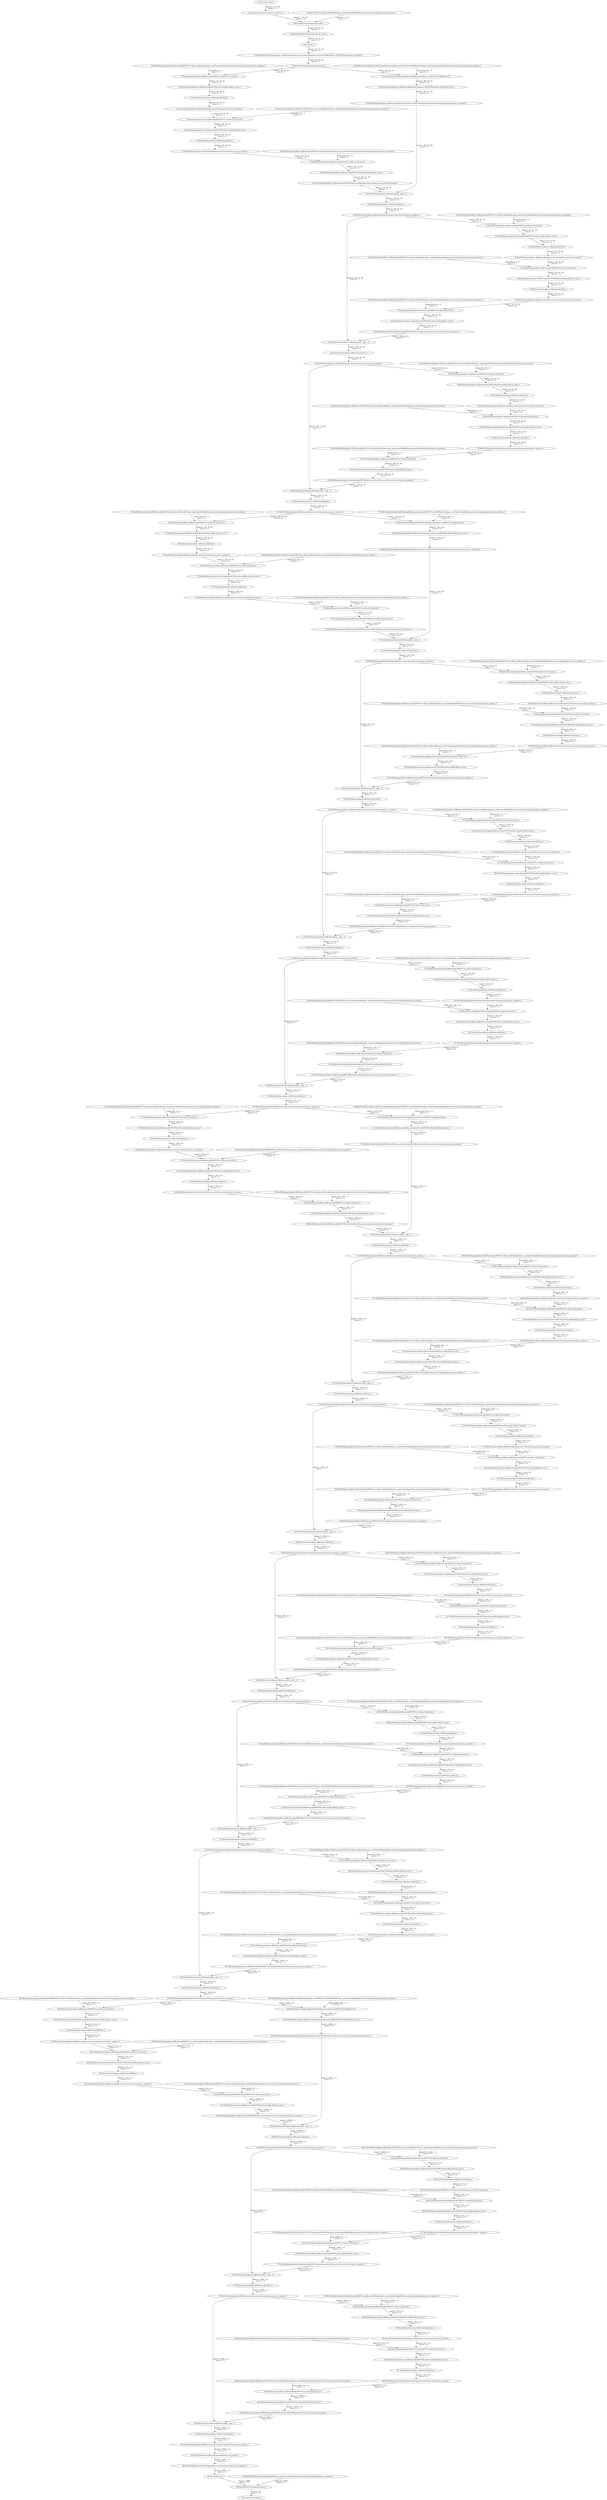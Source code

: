 strict digraph  {
"0 /nncf_model_input_0" [id=0, type=nncf_model_input];
"1 AsymmetricQuantizer/asymmetric_quantize_0" [id=1, type=asymmetric_quantize];
"2 ResNet/NNCFConv2d[conv1]/ModuleDict[pre_ops]/UpdateWeight[0]/AsymmetricQuantizer[op]/asymmetric_quantize_0" [id=2, type=asymmetric_quantize];
"3 ResNet/NNCFConv2d[conv1]/conv2d_0" [id=3, type=conv2d];
"4 ResNet/NNCFBatchNorm2d[bn1]/batch_norm_0" [id=4, type=batch_norm];
"5 ResNet/relu_0" [id=5, type=relu];
"6 ResNet/NNCFNetworkInterface[_nncf]/ModuleDict[external_quantizers]/AsymmetricQuantizer[ResNet/relu_0|OUTPUT]/asymmetric_quantize_0" [id=6, type=asymmetric_quantize];
"7 ResNet/MaxPool2d[maxpool]/max_pool2d_0" [id=7, type=max_pool2d];
"8 ResNet/Sequential[layer1]/Bottleneck[0]/NNCFConv2d[conv1]/ModuleDict[pre_ops]/UpdateWeight[0]/AsymmetricQuantizer[op]/asymmetric_quantize_0" [id=8, type=asymmetric_quantize];
"9 ResNet/Sequential[layer1]/Bottleneck[0]/NNCFConv2d[conv1]/conv2d_0" [id=9, type=conv2d];
"10 ResNet/Sequential[layer1]/Bottleneck[0]/NNCFBatchNorm2d[bn1]/batch_norm_0" [id=10, type=batch_norm];
"11 ResNet/Sequential[layer1]/Bottleneck[0]/relu_0" [id=11, type=relu];
"12 ResNet/Sequential[layer1]/Bottleneck[0]/AsymmetricQuantizer/asymmetric_quantize_0" [id=12, type=asymmetric_quantize];
"13 ResNet/Sequential[layer1]/Bottleneck[0]/NNCFConv2d[conv2]/ModuleDict[pre_ops]/UpdateWeight[0]/AsymmetricQuantizer[op]/asymmetric_quantize_0" [id=13, type=asymmetric_quantize];
"14 ResNet/Sequential[layer1]/Bottleneck[0]/NNCFConv2d[conv2]/conv2d_0" [id=14, type=conv2d];
"15 ResNet/Sequential[layer1]/Bottleneck[0]/NNCFBatchNorm2d[bn2]/batch_norm_0" [id=15, type=batch_norm];
"16 ResNet/Sequential[layer1]/Bottleneck[0]/relu_1" [id=16, type=relu];
"17 ResNet/Sequential[layer1]/Bottleneck[0]/AsymmetricQuantizer/asymmetric_quantize_1" [id=17, type=asymmetric_quantize];
"18 ResNet/Sequential[layer1]/Bottleneck[0]/NNCFConv2d[conv3]/ModuleDict[pre_ops]/UpdateWeight[0]/AsymmetricQuantizer[op]/asymmetric_quantize_0" [id=18, type=asymmetric_quantize];
"19 ResNet/Sequential[layer1]/Bottleneck[0]/NNCFConv2d[conv3]/conv2d_0" [id=19, type=conv2d];
"20 ResNet/Sequential[layer1]/Bottleneck[0]/NNCFBatchNorm2d[bn3]/batch_norm_0" [id=20, type=batch_norm];
"21 ResNet/Sequential[layer1]/Bottleneck[0]/NNCFBatchNorm2d[bn3]/AsymmetricQuantizer/asymmetric_quantize_0" [id=21, type=asymmetric_quantize];
"22 ResNet/Sequential[layer1]/Bottleneck[0]/Sequential[shortcut]/NNCFConv2d[0]/ModuleDict[pre_ops]/UpdateWeight[0]/AsymmetricQuantizer[op]/asymmetric_quantize_0" [id=22, type=asymmetric_quantize];
"23 ResNet/Sequential[layer1]/Bottleneck[0]/Sequential[shortcut]/NNCFConv2d[0]/conv2d_0" [id=23, type=conv2d];
"24 ResNet/Sequential[layer1]/Bottleneck[0]/Sequential[shortcut]/NNCFBatchNorm2d[1]/batch_norm_0" [id=24, type=batch_norm];
"25 ResNet/Sequential[layer1]/Bottleneck[0]/Sequential[shortcut]/NNCFBatchNorm2d[1]/AsymmetricQuantizer/asymmetric_quantize_0" [id=25, type=asymmetric_quantize];
"26 ResNet/Sequential[layer1]/Bottleneck[0]/__iadd___0" [id=26, type=__iadd__];
"27 ResNet/Sequential[layer1]/Bottleneck[0]/relu_2" [id=27, type=relu];
"28 ResNet/Sequential[layer1]/Bottleneck[0]/AsymmetricQuantizer/asymmetric_quantize_2" [id=28, type=asymmetric_quantize];
"29 ResNet/Sequential[layer1]/Bottleneck[1]/NNCFConv2d[conv1]/ModuleDict[pre_ops]/UpdateWeight[0]/AsymmetricQuantizer[op]/asymmetric_quantize_0" [id=29, type=asymmetric_quantize];
"30 ResNet/Sequential[layer1]/Bottleneck[1]/NNCFConv2d[conv1]/conv2d_0" [id=30, type=conv2d];
"31 ResNet/Sequential[layer1]/Bottleneck[1]/NNCFBatchNorm2d[bn1]/batch_norm_0" [id=31, type=batch_norm];
"32 ResNet/Sequential[layer1]/Bottleneck[1]/relu_0" [id=32, type=relu];
"33 ResNet/Sequential[layer1]/Bottleneck[1]/AsymmetricQuantizer/asymmetric_quantize_0" [id=33, type=asymmetric_quantize];
"34 ResNet/Sequential[layer1]/Bottleneck[1]/NNCFConv2d[conv2]/ModuleDict[pre_ops]/UpdateWeight[0]/AsymmetricQuantizer[op]/asymmetric_quantize_0" [id=34, type=asymmetric_quantize];
"35 ResNet/Sequential[layer1]/Bottleneck[1]/NNCFConv2d[conv2]/conv2d_0" [id=35, type=conv2d];
"36 ResNet/Sequential[layer1]/Bottleneck[1]/NNCFBatchNorm2d[bn2]/batch_norm_0" [id=36, type=batch_norm];
"37 ResNet/Sequential[layer1]/Bottleneck[1]/relu_1" [id=37, type=relu];
"38 ResNet/Sequential[layer1]/Bottleneck[1]/AsymmetricQuantizer/asymmetric_quantize_1" [id=38, type=asymmetric_quantize];
"39 ResNet/Sequential[layer1]/Bottleneck[1]/NNCFConv2d[conv3]/ModuleDict[pre_ops]/UpdateWeight[0]/AsymmetricQuantizer[op]/asymmetric_quantize_0" [id=39, type=asymmetric_quantize];
"40 ResNet/Sequential[layer1]/Bottleneck[1]/NNCFConv2d[conv3]/conv2d_0" [id=40, type=conv2d];
"41 ResNet/Sequential[layer1]/Bottleneck[1]/NNCFBatchNorm2d[bn3]/batch_norm_0" [id=41, type=batch_norm];
"42 ResNet/Sequential[layer1]/Bottleneck[1]/NNCFBatchNorm2d[bn3]/AsymmetricQuantizer/asymmetric_quantize_0" [id=42, type=asymmetric_quantize];
"43 ResNet/Sequential[layer1]/Bottleneck[1]/__iadd___0" [id=43, type=__iadd__];
"44 ResNet/Sequential[layer1]/Bottleneck[1]/relu_2" [id=44, type=relu];
"45 ResNet/Sequential[layer1]/Bottleneck[1]/AsymmetricQuantizer/asymmetric_quantize_2" [id=45, type=asymmetric_quantize];
"46 ResNet/Sequential[layer1]/Bottleneck[2]/NNCFConv2d[conv1]/ModuleDict[pre_ops]/UpdateWeight[0]/AsymmetricQuantizer[op]/asymmetric_quantize_0" [id=46, type=asymmetric_quantize];
"47 ResNet/Sequential[layer1]/Bottleneck[2]/NNCFConv2d[conv1]/conv2d_0" [id=47, type=conv2d];
"48 ResNet/Sequential[layer1]/Bottleneck[2]/NNCFBatchNorm2d[bn1]/batch_norm_0" [id=48, type=batch_norm];
"49 ResNet/Sequential[layer1]/Bottleneck[2]/relu_0" [id=49, type=relu];
"50 ResNet/Sequential[layer1]/Bottleneck[2]/AsymmetricQuantizer/asymmetric_quantize_0" [id=50, type=asymmetric_quantize];
"51 ResNet/Sequential[layer1]/Bottleneck[2]/NNCFConv2d[conv2]/ModuleDict[pre_ops]/UpdateWeight[0]/AsymmetricQuantizer[op]/asymmetric_quantize_0" [id=51, type=asymmetric_quantize];
"52 ResNet/Sequential[layer1]/Bottleneck[2]/NNCFConv2d[conv2]/conv2d_0" [id=52, type=conv2d];
"53 ResNet/Sequential[layer1]/Bottleneck[2]/NNCFBatchNorm2d[bn2]/batch_norm_0" [id=53, type=batch_norm];
"54 ResNet/Sequential[layer1]/Bottleneck[2]/relu_1" [id=54, type=relu];
"55 ResNet/Sequential[layer1]/Bottleneck[2]/AsymmetricQuantizer/asymmetric_quantize_1" [id=55, type=asymmetric_quantize];
"56 ResNet/Sequential[layer1]/Bottleneck[2]/NNCFConv2d[conv3]/ModuleDict[pre_ops]/UpdateWeight[0]/AsymmetricQuantizer[op]/asymmetric_quantize_0" [id=56, type=asymmetric_quantize];
"57 ResNet/Sequential[layer1]/Bottleneck[2]/NNCFConv2d[conv3]/conv2d_0" [id=57, type=conv2d];
"58 ResNet/Sequential[layer1]/Bottleneck[2]/NNCFBatchNorm2d[bn3]/batch_norm_0" [id=58, type=batch_norm];
"59 ResNet/Sequential[layer1]/Bottleneck[2]/NNCFBatchNorm2d[bn3]/AsymmetricQuantizer/asymmetric_quantize_0" [id=59, type=asymmetric_quantize];
"60 ResNet/Sequential[layer1]/Bottleneck[2]/__iadd___0" [id=60, type=__iadd__];
"61 ResNet/Sequential[layer1]/Bottleneck[2]/relu_2" [id=61, type=relu];
"62 ResNet/Sequential[layer1]/Bottleneck[2]/AsymmetricQuantizer/asymmetric_quantize_2" [id=62, type=asymmetric_quantize];
"63 ResNet/Sequential[layer2]/Bottleneck[0]/NNCFConv2d[conv1]/ModuleDict[pre_ops]/UpdateWeight[0]/AsymmetricQuantizer[op]/asymmetric_quantize_0" [id=63, type=asymmetric_quantize];
"64 ResNet/Sequential[layer2]/Bottleneck[0]/NNCFConv2d[conv1]/conv2d_0" [id=64, type=conv2d];
"65 ResNet/Sequential[layer2]/Bottleneck[0]/NNCFBatchNorm2d[bn1]/batch_norm_0" [id=65, type=batch_norm];
"66 ResNet/Sequential[layer2]/Bottleneck[0]/relu_0" [id=66, type=relu];
"67 ResNet/Sequential[layer2]/Bottleneck[0]/AsymmetricQuantizer/asymmetric_quantize_0" [id=67, type=asymmetric_quantize];
"68 ResNet/Sequential[layer2]/Bottleneck[0]/NNCFConv2d[conv2]/ModuleDict[pre_ops]/UpdateWeight[0]/AsymmetricQuantizer[op]/asymmetric_quantize_0" [id=68, type=asymmetric_quantize];
"69 ResNet/Sequential[layer2]/Bottleneck[0]/NNCFConv2d[conv2]/conv2d_0" [id=69, type=conv2d];
"70 ResNet/Sequential[layer2]/Bottleneck[0]/NNCFBatchNorm2d[bn2]/batch_norm_0" [id=70, type=batch_norm];
"71 ResNet/Sequential[layer2]/Bottleneck[0]/relu_1" [id=71, type=relu];
"72 ResNet/Sequential[layer2]/Bottleneck[0]/AsymmetricQuantizer/asymmetric_quantize_1" [id=72, type=asymmetric_quantize];
"73 ResNet/Sequential[layer2]/Bottleneck[0]/NNCFConv2d[conv3]/ModuleDict[pre_ops]/UpdateWeight[0]/AsymmetricQuantizer[op]/asymmetric_quantize_0" [id=73, type=asymmetric_quantize];
"74 ResNet/Sequential[layer2]/Bottleneck[0]/NNCFConv2d[conv3]/conv2d_0" [id=74, type=conv2d];
"75 ResNet/Sequential[layer2]/Bottleneck[0]/NNCFBatchNorm2d[bn3]/batch_norm_0" [id=75, type=batch_norm];
"76 ResNet/Sequential[layer2]/Bottleneck[0]/NNCFBatchNorm2d[bn3]/AsymmetricQuantizer/asymmetric_quantize_0" [id=76, type=asymmetric_quantize];
"77 ResNet/Sequential[layer2]/Bottleneck[0]/Sequential[shortcut]/NNCFConv2d[0]/ModuleDict[pre_ops]/UpdateWeight[0]/AsymmetricQuantizer[op]/asymmetric_quantize_0" [id=77, type=asymmetric_quantize];
"78 ResNet/Sequential[layer2]/Bottleneck[0]/Sequential[shortcut]/NNCFConv2d[0]/conv2d_0" [id=78, type=conv2d];
"79 ResNet/Sequential[layer2]/Bottleneck[0]/Sequential[shortcut]/NNCFBatchNorm2d[1]/batch_norm_0" [id=79, type=batch_norm];
"80 ResNet/Sequential[layer2]/Bottleneck[0]/Sequential[shortcut]/NNCFBatchNorm2d[1]/AsymmetricQuantizer/asymmetric_quantize_0" [id=80, type=asymmetric_quantize];
"81 ResNet/Sequential[layer2]/Bottleneck[0]/__iadd___0" [id=81, type=__iadd__];
"82 ResNet/Sequential[layer2]/Bottleneck[0]/relu_2" [id=82, type=relu];
"83 ResNet/Sequential[layer2]/Bottleneck[0]/AsymmetricQuantizer/asymmetric_quantize_2" [id=83, type=asymmetric_quantize];
"84 ResNet/Sequential[layer2]/Bottleneck[1]/NNCFConv2d[conv1]/ModuleDict[pre_ops]/UpdateWeight[0]/AsymmetricQuantizer[op]/asymmetric_quantize_0" [id=84, type=asymmetric_quantize];
"85 ResNet/Sequential[layer2]/Bottleneck[1]/NNCFConv2d[conv1]/conv2d_0" [id=85, type=conv2d];
"86 ResNet/Sequential[layer2]/Bottleneck[1]/NNCFBatchNorm2d[bn1]/batch_norm_0" [id=86, type=batch_norm];
"87 ResNet/Sequential[layer2]/Bottleneck[1]/relu_0" [id=87, type=relu];
"88 ResNet/Sequential[layer2]/Bottleneck[1]/AsymmetricQuantizer/asymmetric_quantize_0" [id=88, type=asymmetric_quantize];
"89 ResNet/Sequential[layer2]/Bottleneck[1]/NNCFConv2d[conv2]/ModuleDict[pre_ops]/UpdateWeight[0]/AsymmetricQuantizer[op]/asymmetric_quantize_0" [id=89, type=asymmetric_quantize];
"90 ResNet/Sequential[layer2]/Bottleneck[1]/NNCFConv2d[conv2]/conv2d_0" [id=90, type=conv2d];
"91 ResNet/Sequential[layer2]/Bottleneck[1]/NNCFBatchNorm2d[bn2]/batch_norm_0" [id=91, type=batch_norm];
"92 ResNet/Sequential[layer2]/Bottleneck[1]/relu_1" [id=92, type=relu];
"93 ResNet/Sequential[layer2]/Bottleneck[1]/AsymmetricQuantizer/asymmetric_quantize_1" [id=93, type=asymmetric_quantize];
"94 ResNet/Sequential[layer2]/Bottleneck[1]/NNCFConv2d[conv3]/ModuleDict[pre_ops]/UpdateWeight[0]/AsymmetricQuantizer[op]/asymmetric_quantize_0" [id=94, type=asymmetric_quantize];
"95 ResNet/Sequential[layer2]/Bottleneck[1]/NNCFConv2d[conv3]/conv2d_0" [id=95, type=conv2d];
"96 ResNet/Sequential[layer2]/Bottleneck[1]/NNCFBatchNorm2d[bn3]/batch_norm_0" [id=96, type=batch_norm];
"97 ResNet/Sequential[layer2]/Bottleneck[1]/NNCFBatchNorm2d[bn3]/AsymmetricQuantizer/asymmetric_quantize_0" [id=97, type=asymmetric_quantize];
"98 ResNet/Sequential[layer2]/Bottleneck[1]/__iadd___0" [id=98, type=__iadd__];
"99 ResNet/Sequential[layer2]/Bottleneck[1]/relu_2" [id=99, type=relu];
"100 ResNet/Sequential[layer2]/Bottleneck[1]/AsymmetricQuantizer/asymmetric_quantize_2" [id=100, type=asymmetric_quantize];
"101 ResNet/Sequential[layer2]/Bottleneck[2]/NNCFConv2d[conv1]/ModuleDict[pre_ops]/UpdateWeight[0]/AsymmetricQuantizer[op]/asymmetric_quantize_0" [id=101, type=asymmetric_quantize];
"102 ResNet/Sequential[layer2]/Bottleneck[2]/NNCFConv2d[conv1]/conv2d_0" [id=102, type=conv2d];
"103 ResNet/Sequential[layer2]/Bottleneck[2]/NNCFBatchNorm2d[bn1]/batch_norm_0" [id=103, type=batch_norm];
"104 ResNet/Sequential[layer2]/Bottleneck[2]/relu_0" [id=104, type=relu];
"105 ResNet/Sequential[layer2]/Bottleneck[2]/AsymmetricQuantizer/asymmetric_quantize_0" [id=105, type=asymmetric_quantize];
"106 ResNet/Sequential[layer2]/Bottleneck[2]/NNCFConv2d[conv2]/ModuleDict[pre_ops]/UpdateWeight[0]/AsymmetricQuantizer[op]/asymmetric_quantize_0" [id=106, type=asymmetric_quantize];
"107 ResNet/Sequential[layer2]/Bottleneck[2]/NNCFConv2d[conv2]/conv2d_0" [id=107, type=conv2d];
"108 ResNet/Sequential[layer2]/Bottleneck[2]/NNCFBatchNorm2d[bn2]/batch_norm_0" [id=108, type=batch_norm];
"109 ResNet/Sequential[layer2]/Bottleneck[2]/relu_1" [id=109, type=relu];
"110 ResNet/Sequential[layer2]/Bottleneck[2]/AsymmetricQuantizer/asymmetric_quantize_1" [id=110, type=asymmetric_quantize];
"111 ResNet/Sequential[layer2]/Bottleneck[2]/NNCFConv2d[conv3]/ModuleDict[pre_ops]/UpdateWeight[0]/AsymmetricQuantizer[op]/asymmetric_quantize_0" [id=111, type=asymmetric_quantize];
"112 ResNet/Sequential[layer2]/Bottleneck[2]/NNCFConv2d[conv3]/conv2d_0" [id=112, type=conv2d];
"113 ResNet/Sequential[layer2]/Bottleneck[2]/NNCFBatchNorm2d[bn3]/batch_norm_0" [id=113, type=batch_norm];
"114 ResNet/Sequential[layer2]/Bottleneck[2]/NNCFBatchNorm2d[bn3]/AsymmetricQuantizer/asymmetric_quantize_0" [id=114, type=asymmetric_quantize];
"115 ResNet/Sequential[layer2]/Bottleneck[2]/__iadd___0" [id=115, type=__iadd__];
"116 ResNet/Sequential[layer2]/Bottleneck[2]/relu_2" [id=116, type=relu];
"117 ResNet/Sequential[layer2]/Bottleneck[2]/AsymmetricQuantizer/asymmetric_quantize_2" [id=117, type=asymmetric_quantize];
"118 ResNet/Sequential[layer2]/Bottleneck[3]/NNCFConv2d[conv1]/ModuleDict[pre_ops]/UpdateWeight[0]/AsymmetricQuantizer[op]/asymmetric_quantize_0" [id=118, type=asymmetric_quantize];
"119 ResNet/Sequential[layer2]/Bottleneck[3]/NNCFConv2d[conv1]/conv2d_0" [id=119, type=conv2d];
"120 ResNet/Sequential[layer2]/Bottleneck[3]/NNCFBatchNorm2d[bn1]/batch_norm_0" [id=120, type=batch_norm];
"121 ResNet/Sequential[layer2]/Bottleneck[3]/relu_0" [id=121, type=relu];
"122 ResNet/Sequential[layer2]/Bottleneck[3]/AsymmetricQuantizer/asymmetric_quantize_0" [id=122, type=asymmetric_quantize];
"123 ResNet/Sequential[layer2]/Bottleneck[3]/NNCFConv2d[conv2]/ModuleDict[pre_ops]/UpdateWeight[0]/AsymmetricQuantizer[op]/asymmetric_quantize_0" [id=123, type=asymmetric_quantize];
"124 ResNet/Sequential[layer2]/Bottleneck[3]/NNCFConv2d[conv2]/conv2d_0" [id=124, type=conv2d];
"125 ResNet/Sequential[layer2]/Bottleneck[3]/NNCFBatchNorm2d[bn2]/batch_norm_0" [id=125, type=batch_norm];
"126 ResNet/Sequential[layer2]/Bottleneck[3]/relu_1" [id=126, type=relu];
"127 ResNet/Sequential[layer2]/Bottleneck[3]/AsymmetricQuantizer/asymmetric_quantize_1" [id=127, type=asymmetric_quantize];
"128 ResNet/Sequential[layer2]/Bottleneck[3]/NNCFConv2d[conv3]/ModuleDict[pre_ops]/UpdateWeight[0]/AsymmetricQuantizer[op]/asymmetric_quantize_0" [id=128, type=asymmetric_quantize];
"129 ResNet/Sequential[layer2]/Bottleneck[3]/NNCFConv2d[conv3]/conv2d_0" [id=129, type=conv2d];
"130 ResNet/Sequential[layer2]/Bottleneck[3]/NNCFBatchNorm2d[bn3]/batch_norm_0" [id=130, type=batch_norm];
"131 ResNet/Sequential[layer2]/Bottleneck[3]/NNCFBatchNorm2d[bn3]/AsymmetricQuantizer/asymmetric_quantize_0" [id=131, type=asymmetric_quantize];
"132 ResNet/Sequential[layer2]/Bottleneck[3]/__iadd___0" [id=132, type=__iadd__];
"133 ResNet/Sequential[layer2]/Bottleneck[3]/relu_2" [id=133, type=relu];
"134 ResNet/Sequential[layer2]/Bottleneck[3]/AsymmetricQuantizer/asymmetric_quantize_2" [id=134, type=asymmetric_quantize];
"135 ResNet/Sequential[layer3]/Bottleneck[0]/NNCFConv2d[conv1]/ModuleDict[pre_ops]/UpdateWeight[0]/AsymmetricQuantizer[op]/asymmetric_quantize_0" [id=135, type=asymmetric_quantize];
"136 ResNet/Sequential[layer3]/Bottleneck[0]/NNCFConv2d[conv1]/conv2d_0" [id=136, type=conv2d];
"137 ResNet/Sequential[layer3]/Bottleneck[0]/NNCFBatchNorm2d[bn1]/batch_norm_0" [id=137, type=batch_norm];
"138 ResNet/Sequential[layer3]/Bottleneck[0]/relu_0" [id=138, type=relu];
"139 ResNet/Sequential[layer3]/Bottleneck[0]/AsymmetricQuantizer/asymmetric_quantize_0" [id=139, type=asymmetric_quantize];
"140 ResNet/Sequential[layer3]/Bottleneck[0]/NNCFConv2d[conv2]/ModuleDict[pre_ops]/UpdateWeight[0]/AsymmetricQuantizer[op]/asymmetric_quantize_0" [id=140, type=asymmetric_quantize];
"141 ResNet/Sequential[layer3]/Bottleneck[0]/NNCFConv2d[conv2]/conv2d_0" [id=141, type=conv2d];
"142 ResNet/Sequential[layer3]/Bottleneck[0]/NNCFBatchNorm2d[bn2]/batch_norm_0" [id=142, type=batch_norm];
"143 ResNet/Sequential[layer3]/Bottleneck[0]/relu_1" [id=143, type=relu];
"144 ResNet/Sequential[layer3]/Bottleneck[0]/AsymmetricQuantizer/asymmetric_quantize_1" [id=144, type=asymmetric_quantize];
"145 ResNet/Sequential[layer3]/Bottleneck[0]/NNCFConv2d[conv3]/ModuleDict[pre_ops]/UpdateWeight[0]/AsymmetricQuantizer[op]/asymmetric_quantize_0" [id=145, type=asymmetric_quantize];
"146 ResNet/Sequential[layer3]/Bottleneck[0]/NNCFConv2d[conv3]/conv2d_0" [id=146, type=conv2d];
"147 ResNet/Sequential[layer3]/Bottleneck[0]/NNCFBatchNorm2d[bn3]/batch_norm_0" [id=147, type=batch_norm];
"148 ResNet/Sequential[layer3]/Bottleneck[0]/NNCFBatchNorm2d[bn3]/AsymmetricQuantizer/asymmetric_quantize_0" [id=148, type=asymmetric_quantize];
"149 ResNet/Sequential[layer3]/Bottleneck[0]/Sequential[shortcut]/NNCFConv2d[0]/ModuleDict[pre_ops]/UpdateWeight[0]/AsymmetricQuantizer[op]/asymmetric_quantize_0" [id=149, type=asymmetric_quantize];
"150 ResNet/Sequential[layer3]/Bottleneck[0]/Sequential[shortcut]/NNCFConv2d[0]/conv2d_0" [id=150, type=conv2d];
"151 ResNet/Sequential[layer3]/Bottleneck[0]/Sequential[shortcut]/NNCFBatchNorm2d[1]/batch_norm_0" [id=151, type=batch_norm];
"152 ResNet/Sequential[layer3]/Bottleneck[0]/Sequential[shortcut]/NNCFBatchNorm2d[1]/AsymmetricQuantizer/asymmetric_quantize_0" [id=152, type=asymmetric_quantize];
"153 ResNet/Sequential[layer3]/Bottleneck[0]/__iadd___0" [id=153, type=__iadd__];
"154 ResNet/Sequential[layer3]/Bottleneck[0]/relu_2" [id=154, type=relu];
"155 ResNet/Sequential[layer3]/Bottleneck[0]/AsymmetricQuantizer/asymmetric_quantize_2" [id=155, type=asymmetric_quantize];
"156 ResNet/Sequential[layer3]/Bottleneck[1]/NNCFConv2d[conv1]/ModuleDict[pre_ops]/UpdateWeight[0]/AsymmetricQuantizer[op]/asymmetric_quantize_0" [id=156, type=asymmetric_quantize];
"157 ResNet/Sequential[layer3]/Bottleneck[1]/NNCFConv2d[conv1]/conv2d_0" [id=157, type=conv2d];
"158 ResNet/Sequential[layer3]/Bottleneck[1]/NNCFBatchNorm2d[bn1]/batch_norm_0" [id=158, type=batch_norm];
"159 ResNet/Sequential[layer3]/Bottleneck[1]/relu_0" [id=159, type=relu];
"160 ResNet/Sequential[layer3]/Bottleneck[1]/AsymmetricQuantizer/asymmetric_quantize_0" [id=160, type=asymmetric_quantize];
"161 ResNet/Sequential[layer3]/Bottleneck[1]/NNCFConv2d[conv2]/ModuleDict[pre_ops]/UpdateWeight[0]/AsymmetricQuantizer[op]/asymmetric_quantize_0" [id=161, type=asymmetric_quantize];
"162 ResNet/Sequential[layer3]/Bottleneck[1]/NNCFConv2d[conv2]/conv2d_0" [id=162, type=conv2d];
"163 ResNet/Sequential[layer3]/Bottleneck[1]/NNCFBatchNorm2d[bn2]/batch_norm_0" [id=163, type=batch_norm];
"164 ResNet/Sequential[layer3]/Bottleneck[1]/relu_1" [id=164, type=relu];
"165 ResNet/Sequential[layer3]/Bottleneck[1]/AsymmetricQuantizer/asymmetric_quantize_1" [id=165, type=asymmetric_quantize];
"166 ResNet/Sequential[layer3]/Bottleneck[1]/NNCFConv2d[conv3]/ModuleDict[pre_ops]/UpdateWeight[0]/AsymmetricQuantizer[op]/asymmetric_quantize_0" [id=166, type=asymmetric_quantize];
"167 ResNet/Sequential[layer3]/Bottleneck[1]/NNCFConv2d[conv3]/conv2d_0" [id=167, type=conv2d];
"168 ResNet/Sequential[layer3]/Bottleneck[1]/NNCFBatchNorm2d[bn3]/batch_norm_0" [id=168, type=batch_norm];
"169 ResNet/Sequential[layer3]/Bottleneck[1]/NNCFBatchNorm2d[bn3]/AsymmetricQuantizer/asymmetric_quantize_0" [id=169, type=asymmetric_quantize];
"170 ResNet/Sequential[layer3]/Bottleneck[1]/__iadd___0" [id=170, type=__iadd__];
"171 ResNet/Sequential[layer3]/Bottleneck[1]/relu_2" [id=171, type=relu];
"172 ResNet/Sequential[layer3]/Bottleneck[1]/AsymmetricQuantizer/asymmetric_quantize_2" [id=172, type=asymmetric_quantize];
"173 ResNet/Sequential[layer3]/Bottleneck[2]/NNCFConv2d[conv1]/ModuleDict[pre_ops]/UpdateWeight[0]/AsymmetricQuantizer[op]/asymmetric_quantize_0" [id=173, type=asymmetric_quantize];
"174 ResNet/Sequential[layer3]/Bottleneck[2]/NNCFConv2d[conv1]/conv2d_0" [id=174, type=conv2d];
"175 ResNet/Sequential[layer3]/Bottleneck[2]/NNCFBatchNorm2d[bn1]/batch_norm_0" [id=175, type=batch_norm];
"176 ResNet/Sequential[layer3]/Bottleneck[2]/relu_0" [id=176, type=relu];
"177 ResNet/Sequential[layer3]/Bottleneck[2]/AsymmetricQuantizer/asymmetric_quantize_0" [id=177, type=asymmetric_quantize];
"178 ResNet/Sequential[layer3]/Bottleneck[2]/NNCFConv2d[conv2]/ModuleDict[pre_ops]/UpdateWeight[0]/AsymmetricQuantizer[op]/asymmetric_quantize_0" [id=178, type=asymmetric_quantize];
"179 ResNet/Sequential[layer3]/Bottleneck[2]/NNCFConv2d[conv2]/conv2d_0" [id=179, type=conv2d];
"180 ResNet/Sequential[layer3]/Bottleneck[2]/NNCFBatchNorm2d[bn2]/batch_norm_0" [id=180, type=batch_norm];
"181 ResNet/Sequential[layer3]/Bottleneck[2]/relu_1" [id=181, type=relu];
"182 ResNet/Sequential[layer3]/Bottleneck[2]/AsymmetricQuantizer/asymmetric_quantize_1" [id=182, type=asymmetric_quantize];
"183 ResNet/Sequential[layer3]/Bottleneck[2]/NNCFConv2d[conv3]/ModuleDict[pre_ops]/UpdateWeight[0]/AsymmetricQuantizer[op]/asymmetric_quantize_0" [id=183, type=asymmetric_quantize];
"184 ResNet/Sequential[layer3]/Bottleneck[2]/NNCFConv2d[conv3]/conv2d_0" [id=184, type=conv2d];
"185 ResNet/Sequential[layer3]/Bottleneck[2]/NNCFBatchNorm2d[bn3]/batch_norm_0" [id=185, type=batch_norm];
"186 ResNet/Sequential[layer3]/Bottleneck[2]/NNCFBatchNorm2d[bn3]/AsymmetricQuantizer/asymmetric_quantize_0" [id=186, type=asymmetric_quantize];
"187 ResNet/Sequential[layer3]/Bottleneck[2]/__iadd___0" [id=187, type=__iadd__];
"188 ResNet/Sequential[layer3]/Bottleneck[2]/relu_2" [id=188, type=relu];
"189 ResNet/Sequential[layer3]/Bottleneck[2]/AsymmetricQuantizer/asymmetric_quantize_2" [id=189, type=asymmetric_quantize];
"190 ResNet/Sequential[layer3]/Bottleneck[3]/NNCFConv2d[conv1]/ModuleDict[pre_ops]/UpdateWeight[0]/AsymmetricQuantizer[op]/asymmetric_quantize_0" [id=190, type=asymmetric_quantize];
"191 ResNet/Sequential[layer3]/Bottleneck[3]/NNCFConv2d[conv1]/conv2d_0" [id=191, type=conv2d];
"192 ResNet/Sequential[layer3]/Bottleneck[3]/NNCFBatchNorm2d[bn1]/batch_norm_0" [id=192, type=batch_norm];
"193 ResNet/Sequential[layer3]/Bottleneck[3]/relu_0" [id=193, type=relu];
"194 ResNet/Sequential[layer3]/Bottleneck[3]/AsymmetricQuantizer/asymmetric_quantize_0" [id=194, type=asymmetric_quantize];
"195 ResNet/Sequential[layer3]/Bottleneck[3]/NNCFConv2d[conv2]/ModuleDict[pre_ops]/UpdateWeight[0]/AsymmetricQuantizer[op]/asymmetric_quantize_0" [id=195, type=asymmetric_quantize];
"196 ResNet/Sequential[layer3]/Bottleneck[3]/NNCFConv2d[conv2]/conv2d_0" [id=196, type=conv2d];
"197 ResNet/Sequential[layer3]/Bottleneck[3]/NNCFBatchNorm2d[bn2]/batch_norm_0" [id=197, type=batch_norm];
"198 ResNet/Sequential[layer3]/Bottleneck[3]/relu_1" [id=198, type=relu];
"199 ResNet/Sequential[layer3]/Bottleneck[3]/AsymmetricQuantizer/asymmetric_quantize_1" [id=199, type=asymmetric_quantize];
"200 ResNet/Sequential[layer3]/Bottleneck[3]/NNCFConv2d[conv3]/ModuleDict[pre_ops]/UpdateWeight[0]/AsymmetricQuantizer[op]/asymmetric_quantize_0" [id=200, type=asymmetric_quantize];
"201 ResNet/Sequential[layer3]/Bottleneck[3]/NNCFConv2d[conv3]/conv2d_0" [id=201, type=conv2d];
"202 ResNet/Sequential[layer3]/Bottleneck[3]/NNCFBatchNorm2d[bn3]/batch_norm_0" [id=202, type=batch_norm];
"203 ResNet/Sequential[layer3]/Bottleneck[3]/NNCFBatchNorm2d[bn3]/AsymmetricQuantizer/asymmetric_quantize_0" [id=203, type=asymmetric_quantize];
"204 ResNet/Sequential[layer3]/Bottleneck[3]/__iadd___0" [id=204, type=__iadd__];
"205 ResNet/Sequential[layer3]/Bottleneck[3]/relu_2" [id=205, type=relu];
"206 ResNet/Sequential[layer3]/Bottleneck[3]/AsymmetricQuantizer/asymmetric_quantize_2" [id=206, type=asymmetric_quantize];
"207 ResNet/Sequential[layer3]/Bottleneck[4]/NNCFConv2d[conv1]/ModuleDict[pre_ops]/UpdateWeight[0]/AsymmetricQuantizer[op]/asymmetric_quantize_0" [id=207, type=asymmetric_quantize];
"208 ResNet/Sequential[layer3]/Bottleneck[4]/NNCFConv2d[conv1]/conv2d_0" [id=208, type=conv2d];
"209 ResNet/Sequential[layer3]/Bottleneck[4]/NNCFBatchNorm2d[bn1]/batch_norm_0" [id=209, type=batch_norm];
"210 ResNet/Sequential[layer3]/Bottleneck[4]/relu_0" [id=210, type=relu];
"211 ResNet/Sequential[layer3]/Bottleneck[4]/AsymmetricQuantizer/asymmetric_quantize_0" [id=211, type=asymmetric_quantize];
"212 ResNet/Sequential[layer3]/Bottleneck[4]/NNCFConv2d[conv2]/ModuleDict[pre_ops]/UpdateWeight[0]/AsymmetricQuantizer[op]/asymmetric_quantize_0" [id=212, type=asymmetric_quantize];
"213 ResNet/Sequential[layer3]/Bottleneck[4]/NNCFConv2d[conv2]/conv2d_0" [id=213, type=conv2d];
"214 ResNet/Sequential[layer3]/Bottleneck[4]/NNCFBatchNorm2d[bn2]/batch_norm_0" [id=214, type=batch_norm];
"215 ResNet/Sequential[layer3]/Bottleneck[4]/relu_1" [id=215, type=relu];
"216 ResNet/Sequential[layer3]/Bottleneck[4]/AsymmetricQuantizer/asymmetric_quantize_1" [id=216, type=asymmetric_quantize];
"217 ResNet/Sequential[layer3]/Bottleneck[4]/NNCFConv2d[conv3]/ModuleDict[pre_ops]/UpdateWeight[0]/AsymmetricQuantizer[op]/asymmetric_quantize_0" [id=217, type=asymmetric_quantize];
"218 ResNet/Sequential[layer3]/Bottleneck[4]/NNCFConv2d[conv3]/conv2d_0" [id=218, type=conv2d];
"219 ResNet/Sequential[layer3]/Bottleneck[4]/NNCFBatchNorm2d[bn3]/batch_norm_0" [id=219, type=batch_norm];
"220 ResNet/Sequential[layer3]/Bottleneck[4]/NNCFBatchNorm2d[bn3]/AsymmetricQuantizer/asymmetric_quantize_0" [id=220, type=asymmetric_quantize];
"221 ResNet/Sequential[layer3]/Bottleneck[4]/__iadd___0" [id=221, type=__iadd__];
"222 ResNet/Sequential[layer3]/Bottleneck[4]/relu_2" [id=222, type=relu];
"223 ResNet/Sequential[layer3]/Bottleneck[4]/AsymmetricQuantizer/asymmetric_quantize_2" [id=223, type=asymmetric_quantize];
"224 ResNet/Sequential[layer3]/Bottleneck[5]/NNCFConv2d[conv1]/ModuleDict[pre_ops]/UpdateWeight[0]/AsymmetricQuantizer[op]/asymmetric_quantize_0" [id=224, type=asymmetric_quantize];
"225 ResNet/Sequential[layer3]/Bottleneck[5]/NNCFConv2d[conv1]/conv2d_0" [id=225, type=conv2d];
"226 ResNet/Sequential[layer3]/Bottleneck[5]/NNCFBatchNorm2d[bn1]/batch_norm_0" [id=226, type=batch_norm];
"227 ResNet/Sequential[layer3]/Bottleneck[5]/relu_0" [id=227, type=relu];
"228 ResNet/Sequential[layer3]/Bottleneck[5]/AsymmetricQuantizer/asymmetric_quantize_0" [id=228, type=asymmetric_quantize];
"229 ResNet/Sequential[layer3]/Bottleneck[5]/NNCFConv2d[conv2]/ModuleDict[pre_ops]/UpdateWeight[0]/AsymmetricQuantizer[op]/asymmetric_quantize_0" [id=229, type=asymmetric_quantize];
"230 ResNet/Sequential[layer3]/Bottleneck[5]/NNCFConv2d[conv2]/conv2d_0" [id=230, type=conv2d];
"231 ResNet/Sequential[layer3]/Bottleneck[5]/NNCFBatchNorm2d[bn2]/batch_norm_0" [id=231, type=batch_norm];
"232 ResNet/Sequential[layer3]/Bottleneck[5]/relu_1" [id=232, type=relu];
"233 ResNet/Sequential[layer3]/Bottleneck[5]/AsymmetricQuantizer/asymmetric_quantize_1" [id=233, type=asymmetric_quantize];
"234 ResNet/Sequential[layer3]/Bottleneck[5]/NNCFConv2d[conv3]/ModuleDict[pre_ops]/UpdateWeight[0]/AsymmetricQuantizer[op]/asymmetric_quantize_0" [id=234, type=asymmetric_quantize];
"235 ResNet/Sequential[layer3]/Bottleneck[5]/NNCFConv2d[conv3]/conv2d_0" [id=235, type=conv2d];
"236 ResNet/Sequential[layer3]/Bottleneck[5]/NNCFBatchNorm2d[bn3]/batch_norm_0" [id=236, type=batch_norm];
"237 ResNet/Sequential[layer3]/Bottleneck[5]/NNCFBatchNorm2d[bn3]/AsymmetricQuantizer/asymmetric_quantize_0" [id=237, type=asymmetric_quantize];
"238 ResNet/Sequential[layer3]/Bottleneck[5]/__iadd___0" [id=238, type=__iadd__];
"239 ResNet/Sequential[layer3]/Bottleneck[5]/relu_2" [id=239, type=relu];
"240 ResNet/Sequential[layer3]/Bottleneck[5]/AsymmetricQuantizer/asymmetric_quantize_2" [id=240, type=asymmetric_quantize];
"241 ResNet/Sequential[layer4]/Bottleneck[0]/NNCFConv2d[conv1]/ModuleDict[pre_ops]/UpdateWeight[0]/AsymmetricQuantizer[op]/asymmetric_quantize_0" [id=241, type=asymmetric_quantize];
"242 ResNet/Sequential[layer4]/Bottleneck[0]/NNCFConv2d[conv1]/conv2d_0" [id=242, type=conv2d];
"243 ResNet/Sequential[layer4]/Bottleneck[0]/NNCFBatchNorm2d[bn1]/batch_norm_0" [id=243, type=batch_norm];
"244 ResNet/Sequential[layer4]/Bottleneck[0]/relu_0" [id=244, type=relu];
"245 ResNet/Sequential[layer4]/Bottleneck[0]/AsymmetricQuantizer/asymmetric_quantize_0" [id=245, type=asymmetric_quantize];
"246 ResNet/Sequential[layer4]/Bottleneck[0]/NNCFConv2d[conv2]/ModuleDict[pre_ops]/UpdateWeight[0]/AsymmetricQuantizer[op]/asymmetric_quantize_0" [id=246, type=asymmetric_quantize];
"247 ResNet/Sequential[layer4]/Bottleneck[0]/NNCFConv2d[conv2]/conv2d_0" [id=247, type=conv2d];
"248 ResNet/Sequential[layer4]/Bottleneck[0]/NNCFBatchNorm2d[bn2]/batch_norm_0" [id=248, type=batch_norm];
"249 ResNet/Sequential[layer4]/Bottleneck[0]/relu_1" [id=249, type=relu];
"250 ResNet/Sequential[layer4]/Bottleneck[0]/AsymmetricQuantizer/asymmetric_quantize_1" [id=250, type=asymmetric_quantize];
"251 ResNet/Sequential[layer4]/Bottleneck[0]/NNCFConv2d[conv3]/ModuleDict[pre_ops]/UpdateWeight[0]/AsymmetricQuantizer[op]/asymmetric_quantize_0" [id=251, type=asymmetric_quantize];
"252 ResNet/Sequential[layer4]/Bottleneck[0]/NNCFConv2d[conv3]/conv2d_0" [id=252, type=conv2d];
"253 ResNet/Sequential[layer4]/Bottleneck[0]/NNCFBatchNorm2d[bn3]/batch_norm_0" [id=253, type=batch_norm];
"254 ResNet/Sequential[layer4]/Bottleneck[0]/NNCFBatchNorm2d[bn3]/AsymmetricQuantizer/asymmetric_quantize_0" [id=254, type=asymmetric_quantize];
"255 ResNet/Sequential[layer4]/Bottleneck[0]/Sequential[shortcut]/NNCFConv2d[0]/ModuleDict[pre_ops]/UpdateWeight[0]/AsymmetricQuantizer[op]/asymmetric_quantize_0" [id=255, type=asymmetric_quantize];
"256 ResNet/Sequential[layer4]/Bottleneck[0]/Sequential[shortcut]/NNCFConv2d[0]/conv2d_0" [id=256, type=conv2d];
"257 ResNet/Sequential[layer4]/Bottleneck[0]/Sequential[shortcut]/NNCFBatchNorm2d[1]/batch_norm_0" [id=257, type=batch_norm];
"258 ResNet/Sequential[layer4]/Bottleneck[0]/Sequential[shortcut]/NNCFBatchNorm2d[1]/AsymmetricQuantizer/asymmetric_quantize_0" [id=258, type=asymmetric_quantize];
"259 ResNet/Sequential[layer4]/Bottleneck[0]/__iadd___0" [id=259, type=__iadd__];
"260 ResNet/Sequential[layer4]/Bottleneck[0]/relu_2" [id=260, type=relu];
"261 ResNet/Sequential[layer4]/Bottleneck[0]/AsymmetricQuantizer/asymmetric_quantize_2" [id=261, type=asymmetric_quantize];
"262 ResNet/Sequential[layer4]/Bottleneck[1]/NNCFConv2d[conv1]/ModuleDict[pre_ops]/UpdateWeight[0]/AsymmetricQuantizer[op]/asymmetric_quantize_0" [id=262, type=asymmetric_quantize];
"263 ResNet/Sequential[layer4]/Bottleneck[1]/NNCFConv2d[conv1]/conv2d_0" [id=263, type=conv2d];
"264 ResNet/Sequential[layer4]/Bottleneck[1]/NNCFBatchNorm2d[bn1]/batch_norm_0" [id=264, type=batch_norm];
"265 ResNet/Sequential[layer4]/Bottleneck[1]/relu_0" [id=265, type=relu];
"266 ResNet/Sequential[layer4]/Bottleneck[1]/AsymmetricQuantizer/asymmetric_quantize_0" [id=266, type=asymmetric_quantize];
"267 ResNet/Sequential[layer4]/Bottleneck[1]/NNCFConv2d[conv2]/ModuleDict[pre_ops]/UpdateWeight[0]/AsymmetricQuantizer[op]/asymmetric_quantize_0" [id=267, type=asymmetric_quantize];
"268 ResNet/Sequential[layer4]/Bottleneck[1]/NNCFConv2d[conv2]/conv2d_0" [id=268, type=conv2d];
"269 ResNet/Sequential[layer4]/Bottleneck[1]/NNCFBatchNorm2d[bn2]/batch_norm_0" [id=269, type=batch_norm];
"270 ResNet/Sequential[layer4]/Bottleneck[1]/relu_1" [id=270, type=relu];
"271 ResNet/Sequential[layer4]/Bottleneck[1]/AsymmetricQuantizer/asymmetric_quantize_1" [id=271, type=asymmetric_quantize];
"272 ResNet/Sequential[layer4]/Bottleneck[1]/NNCFConv2d[conv3]/ModuleDict[pre_ops]/UpdateWeight[0]/AsymmetricQuantizer[op]/asymmetric_quantize_0" [id=272, type=asymmetric_quantize];
"273 ResNet/Sequential[layer4]/Bottleneck[1]/NNCFConv2d[conv3]/conv2d_0" [id=273, type=conv2d];
"274 ResNet/Sequential[layer4]/Bottleneck[1]/NNCFBatchNorm2d[bn3]/batch_norm_0" [id=274, type=batch_norm];
"275 ResNet/Sequential[layer4]/Bottleneck[1]/NNCFBatchNorm2d[bn3]/AsymmetricQuantizer/asymmetric_quantize_0" [id=275, type=asymmetric_quantize];
"276 ResNet/Sequential[layer4]/Bottleneck[1]/__iadd___0" [id=276, type=__iadd__];
"277 ResNet/Sequential[layer4]/Bottleneck[1]/relu_2" [id=277, type=relu];
"278 ResNet/Sequential[layer4]/Bottleneck[1]/AsymmetricQuantizer/asymmetric_quantize_2" [id=278, type=asymmetric_quantize];
"279 ResNet/Sequential[layer4]/Bottleneck[2]/NNCFConv2d[conv1]/ModuleDict[pre_ops]/UpdateWeight[0]/AsymmetricQuantizer[op]/asymmetric_quantize_0" [id=279, type=asymmetric_quantize];
"280 ResNet/Sequential[layer4]/Bottleneck[2]/NNCFConv2d[conv1]/conv2d_0" [id=280, type=conv2d];
"281 ResNet/Sequential[layer4]/Bottleneck[2]/NNCFBatchNorm2d[bn1]/batch_norm_0" [id=281, type=batch_norm];
"282 ResNet/Sequential[layer4]/Bottleneck[2]/relu_0" [id=282, type=relu];
"283 ResNet/Sequential[layer4]/Bottleneck[2]/AsymmetricQuantizer/asymmetric_quantize_0" [id=283, type=asymmetric_quantize];
"284 ResNet/Sequential[layer4]/Bottleneck[2]/NNCFConv2d[conv2]/ModuleDict[pre_ops]/UpdateWeight[0]/AsymmetricQuantizer[op]/asymmetric_quantize_0" [id=284, type=asymmetric_quantize];
"285 ResNet/Sequential[layer4]/Bottleneck[2]/NNCFConv2d[conv2]/conv2d_0" [id=285, type=conv2d];
"286 ResNet/Sequential[layer4]/Bottleneck[2]/NNCFBatchNorm2d[bn2]/batch_norm_0" [id=286, type=batch_norm];
"287 ResNet/Sequential[layer4]/Bottleneck[2]/relu_1" [id=287, type=relu];
"288 ResNet/Sequential[layer4]/Bottleneck[2]/AsymmetricQuantizer/asymmetric_quantize_1" [id=288, type=asymmetric_quantize];
"289 ResNet/Sequential[layer4]/Bottleneck[2]/NNCFConv2d[conv3]/ModuleDict[pre_ops]/UpdateWeight[0]/AsymmetricQuantizer[op]/asymmetric_quantize_0" [id=289, type=asymmetric_quantize];
"290 ResNet/Sequential[layer4]/Bottleneck[2]/NNCFConv2d[conv3]/conv2d_0" [id=290, type=conv2d];
"291 ResNet/Sequential[layer4]/Bottleneck[2]/NNCFBatchNorm2d[bn3]/batch_norm_0" [id=291, type=batch_norm];
"292 ResNet/Sequential[layer4]/Bottleneck[2]/NNCFBatchNorm2d[bn3]/AsymmetricQuantizer/asymmetric_quantize_0" [id=292, type=asymmetric_quantize];
"293 ResNet/Sequential[layer4]/Bottleneck[2]/__iadd___0" [id=293, type=__iadd__];
"294 ResNet/Sequential[layer4]/Bottleneck[2]/relu_2" [id=294, type=relu];
"295 ResNet/Sequential[layer4]/Bottleneck[2]/AsymmetricQuantizer/asymmetric_quantize_2" [id=295, type=asymmetric_quantize];
"296 ResNet/AdaptiveAvgPool2d[avgpool]/adaptive_avg_pool2d_0" [id=296, type=adaptive_avg_pool2d];
"297 ResNet/AdaptiveAvgPool2d[avgpool]/AsymmetricQuantizer/asymmetric_quantize_0" [id=297, type=asymmetric_quantize];
"298 ResNet/flatten_0" [id=298, type=flatten];
"299 ResNet/NNCFLinear[linear]/ModuleDict[pre_ops]/UpdateWeight[0]/AsymmetricQuantizer[op]/asymmetric_quantize_0" [id=299, type=asymmetric_quantize];
"300 ResNet/NNCFLinear[linear]/linear_0" [id=300, type=linear];
"301 /nncf_model_output_0" [id=301, type=nncf_model_output];
"0 /nncf_model_input_0" -> "1 AsymmetricQuantizer/asymmetric_quantize_0"  [label="shape:(1, 3, 32, 32)\nports:0 -> 0", style=solid];
"1 AsymmetricQuantizer/asymmetric_quantize_0" -> "3 ResNet/NNCFConv2d[conv1]/conv2d_0"  [label="shape:(1, 3, 32, 32)\nports:0 -> 0", style=solid];
"2 ResNet/NNCFConv2d[conv1]/ModuleDict[pre_ops]/UpdateWeight[0]/AsymmetricQuantizer[op]/asymmetric_quantize_0" -> "3 ResNet/NNCFConv2d[conv1]/conv2d_0"  [label="shape:(64, 3, 3, 3)\nports:0 -> 1", style=solid];
"3 ResNet/NNCFConv2d[conv1]/conv2d_0" -> "4 ResNet/NNCFBatchNorm2d[bn1]/batch_norm_0"  [label="shape:(1, 64, 32, 32)\nports:0 -> 0", style=solid];
"4 ResNet/NNCFBatchNorm2d[bn1]/batch_norm_0" -> "5 ResNet/relu_0"  [label="shape:(1, 64, 32, 32)\nports:0 -> 0", style=solid];
"5 ResNet/relu_0" -> "6 ResNet/NNCFNetworkInterface[_nncf]/ModuleDict[external_quantizers]/AsymmetricQuantizer[ResNet/relu_0|OUTPUT]/asymmetric_quantize_0"  [label="shape:(1, 64, 32, 32)\nports:0 -> 0", style=solid];
"6 ResNet/NNCFNetworkInterface[_nncf]/ModuleDict[external_quantizers]/AsymmetricQuantizer[ResNet/relu_0|OUTPUT]/asymmetric_quantize_0" -> "7 ResNet/MaxPool2d[maxpool]/max_pool2d_0"  [label="shape:(1, 64, 32, 32)\nports:0 -> 0", style=solid];
"7 ResNet/MaxPool2d[maxpool]/max_pool2d_0" -> "9 ResNet/Sequential[layer1]/Bottleneck[0]/NNCFConv2d[conv1]/conv2d_0"  [label="shape:(1, 64, 16, 16)\nports:0 -> 0", style=solid];
"7 ResNet/MaxPool2d[maxpool]/max_pool2d_0" -> "23 ResNet/Sequential[layer1]/Bottleneck[0]/Sequential[shortcut]/NNCFConv2d[0]/conv2d_0"  [label="shape:(1, 64, 16, 16)\nports:0 -> 0", style=solid];
"8 ResNet/Sequential[layer1]/Bottleneck[0]/NNCFConv2d[conv1]/ModuleDict[pre_ops]/UpdateWeight[0]/AsymmetricQuantizer[op]/asymmetric_quantize_0" -> "9 ResNet/Sequential[layer1]/Bottleneck[0]/NNCFConv2d[conv1]/conv2d_0"  [label="shape:(64, 64, 1, 1)\nports:0 -> 1", style=solid];
"9 ResNet/Sequential[layer1]/Bottleneck[0]/NNCFConv2d[conv1]/conv2d_0" -> "10 ResNet/Sequential[layer1]/Bottleneck[0]/NNCFBatchNorm2d[bn1]/batch_norm_0"  [label="shape:(1, 64, 16, 16)\nports:0 -> 0", style=solid];
"10 ResNet/Sequential[layer1]/Bottleneck[0]/NNCFBatchNorm2d[bn1]/batch_norm_0" -> "11 ResNet/Sequential[layer1]/Bottleneck[0]/relu_0"  [label="shape:(1, 64, 16, 16)\nports:0 -> 0", style=solid];
"11 ResNet/Sequential[layer1]/Bottleneck[0]/relu_0" -> "12 ResNet/Sequential[layer1]/Bottleneck[0]/AsymmetricQuantizer/asymmetric_quantize_0"  [label="shape:(1, 64, 16, 16)\nports:0 -> 0", style=solid];
"12 ResNet/Sequential[layer1]/Bottleneck[0]/AsymmetricQuantizer/asymmetric_quantize_0" -> "14 ResNet/Sequential[layer1]/Bottleneck[0]/NNCFConv2d[conv2]/conv2d_0"  [label="shape:(1, 64, 16, 16)\nports:0 -> 0", style=solid];
"13 ResNet/Sequential[layer1]/Bottleneck[0]/NNCFConv2d[conv2]/ModuleDict[pre_ops]/UpdateWeight[0]/AsymmetricQuantizer[op]/asymmetric_quantize_0" -> "14 ResNet/Sequential[layer1]/Bottleneck[0]/NNCFConv2d[conv2]/conv2d_0"  [label="shape:(64, 64, 3, 3)\nports:0 -> 1", style=solid];
"14 ResNet/Sequential[layer1]/Bottleneck[0]/NNCFConv2d[conv2]/conv2d_0" -> "15 ResNet/Sequential[layer1]/Bottleneck[0]/NNCFBatchNorm2d[bn2]/batch_norm_0"  [label="shape:(1, 64, 16, 16)\nports:0 -> 0", style=solid];
"15 ResNet/Sequential[layer1]/Bottleneck[0]/NNCFBatchNorm2d[bn2]/batch_norm_0" -> "16 ResNet/Sequential[layer1]/Bottleneck[0]/relu_1"  [label="shape:(1, 64, 16, 16)\nports:0 -> 0", style=solid];
"16 ResNet/Sequential[layer1]/Bottleneck[0]/relu_1" -> "17 ResNet/Sequential[layer1]/Bottleneck[0]/AsymmetricQuantizer/asymmetric_quantize_1"  [label="shape:(1, 64, 16, 16)\nports:0 -> 0", style=solid];
"17 ResNet/Sequential[layer1]/Bottleneck[0]/AsymmetricQuantizer/asymmetric_quantize_1" -> "19 ResNet/Sequential[layer1]/Bottleneck[0]/NNCFConv2d[conv3]/conv2d_0"  [label="shape:(1, 64, 16, 16)\nports:0 -> 0", style=solid];
"18 ResNet/Sequential[layer1]/Bottleneck[0]/NNCFConv2d[conv3]/ModuleDict[pre_ops]/UpdateWeight[0]/AsymmetricQuantizer[op]/asymmetric_quantize_0" -> "19 ResNet/Sequential[layer1]/Bottleneck[0]/NNCFConv2d[conv3]/conv2d_0"  [label="shape:(256, 64, 1, 1)\nports:0 -> 1", style=solid];
"19 ResNet/Sequential[layer1]/Bottleneck[0]/NNCFConv2d[conv3]/conv2d_0" -> "20 ResNet/Sequential[layer1]/Bottleneck[0]/NNCFBatchNorm2d[bn3]/batch_norm_0"  [label="shape:(1, 256, 16, 16)\nports:0 -> 0", style=solid];
"20 ResNet/Sequential[layer1]/Bottleneck[0]/NNCFBatchNorm2d[bn3]/batch_norm_0" -> "21 ResNet/Sequential[layer1]/Bottleneck[0]/NNCFBatchNorm2d[bn3]/AsymmetricQuantizer/asymmetric_quantize_0"  [label="shape:(1, 256, 16, 16)\nports:0 -> 0", style=solid];
"21 ResNet/Sequential[layer1]/Bottleneck[0]/NNCFBatchNorm2d[bn3]/AsymmetricQuantizer/asymmetric_quantize_0" -> "26 ResNet/Sequential[layer1]/Bottleneck[0]/__iadd___0"  [label="shape:(1, 256, 16, 16)\nports:0 -> 0", style=solid];
"22 ResNet/Sequential[layer1]/Bottleneck[0]/Sequential[shortcut]/NNCFConv2d[0]/ModuleDict[pre_ops]/UpdateWeight[0]/AsymmetricQuantizer[op]/asymmetric_quantize_0" -> "23 ResNet/Sequential[layer1]/Bottleneck[0]/Sequential[shortcut]/NNCFConv2d[0]/conv2d_0"  [label="shape:(256, 64, 1, 1)\nports:0 -> 1", style=solid];
"23 ResNet/Sequential[layer1]/Bottleneck[0]/Sequential[shortcut]/NNCFConv2d[0]/conv2d_0" -> "24 ResNet/Sequential[layer1]/Bottleneck[0]/Sequential[shortcut]/NNCFBatchNorm2d[1]/batch_norm_0"  [label="shape:(1, 256, 16, 16)\nports:0 -> 0", style=solid];
"24 ResNet/Sequential[layer1]/Bottleneck[0]/Sequential[shortcut]/NNCFBatchNorm2d[1]/batch_norm_0" -> "25 ResNet/Sequential[layer1]/Bottleneck[0]/Sequential[shortcut]/NNCFBatchNorm2d[1]/AsymmetricQuantizer/asymmetric_quantize_0"  [label="shape:(1, 256, 16, 16)\nports:0 -> 0", style=solid];
"25 ResNet/Sequential[layer1]/Bottleneck[0]/Sequential[shortcut]/NNCFBatchNorm2d[1]/AsymmetricQuantizer/asymmetric_quantize_0" -> "26 ResNet/Sequential[layer1]/Bottleneck[0]/__iadd___0"  [label="shape:(1, 256, 16, 16)\nports:0 -> 1", style=solid];
"26 ResNet/Sequential[layer1]/Bottleneck[0]/__iadd___0" -> "27 ResNet/Sequential[layer1]/Bottleneck[0]/relu_2"  [label="shape:(1, 256, 16, 16)\nports:0 -> 0", style=solid];
"27 ResNet/Sequential[layer1]/Bottleneck[0]/relu_2" -> "28 ResNet/Sequential[layer1]/Bottleneck[0]/AsymmetricQuantizer/asymmetric_quantize_2"  [label="shape:(1, 256, 16, 16)\nports:0 -> 0", style=solid];
"28 ResNet/Sequential[layer1]/Bottleneck[0]/AsymmetricQuantizer/asymmetric_quantize_2" -> "30 ResNet/Sequential[layer1]/Bottleneck[1]/NNCFConv2d[conv1]/conv2d_0"  [label="shape:(1, 256, 16, 16)\nports:0 -> 0", style=solid];
"28 ResNet/Sequential[layer1]/Bottleneck[0]/AsymmetricQuantizer/asymmetric_quantize_2" -> "43 ResNet/Sequential[layer1]/Bottleneck[1]/__iadd___0"  [label="shape:(1, 256, 16, 16)\nports:0 -> 1", style=solid];
"29 ResNet/Sequential[layer1]/Bottleneck[1]/NNCFConv2d[conv1]/ModuleDict[pre_ops]/UpdateWeight[0]/AsymmetricQuantizer[op]/asymmetric_quantize_0" -> "30 ResNet/Sequential[layer1]/Bottleneck[1]/NNCFConv2d[conv1]/conv2d_0"  [label="shape:(64, 256, 1, 1)\nports:0 -> 1", style=solid];
"30 ResNet/Sequential[layer1]/Bottleneck[1]/NNCFConv2d[conv1]/conv2d_0" -> "31 ResNet/Sequential[layer1]/Bottleneck[1]/NNCFBatchNorm2d[bn1]/batch_norm_0"  [label="shape:(1, 64, 16, 16)\nports:0 -> 0", style=solid];
"31 ResNet/Sequential[layer1]/Bottleneck[1]/NNCFBatchNorm2d[bn1]/batch_norm_0" -> "32 ResNet/Sequential[layer1]/Bottleneck[1]/relu_0"  [label="shape:(1, 64, 16, 16)\nports:0 -> 0", style=solid];
"32 ResNet/Sequential[layer1]/Bottleneck[1]/relu_0" -> "33 ResNet/Sequential[layer1]/Bottleneck[1]/AsymmetricQuantizer/asymmetric_quantize_0"  [label="shape:(1, 64, 16, 16)\nports:0 -> 0", style=solid];
"33 ResNet/Sequential[layer1]/Bottleneck[1]/AsymmetricQuantizer/asymmetric_quantize_0" -> "35 ResNet/Sequential[layer1]/Bottleneck[1]/NNCFConv2d[conv2]/conv2d_0"  [label="shape:(1, 64, 16, 16)\nports:0 -> 0", style=solid];
"34 ResNet/Sequential[layer1]/Bottleneck[1]/NNCFConv2d[conv2]/ModuleDict[pre_ops]/UpdateWeight[0]/AsymmetricQuantizer[op]/asymmetric_quantize_0" -> "35 ResNet/Sequential[layer1]/Bottleneck[1]/NNCFConv2d[conv2]/conv2d_0"  [label="shape:(64, 64, 3, 3)\nports:0 -> 1", style=solid];
"35 ResNet/Sequential[layer1]/Bottleneck[1]/NNCFConv2d[conv2]/conv2d_0" -> "36 ResNet/Sequential[layer1]/Bottleneck[1]/NNCFBatchNorm2d[bn2]/batch_norm_0"  [label="shape:(1, 64, 16, 16)\nports:0 -> 0", style=solid];
"36 ResNet/Sequential[layer1]/Bottleneck[1]/NNCFBatchNorm2d[bn2]/batch_norm_0" -> "37 ResNet/Sequential[layer1]/Bottleneck[1]/relu_1"  [label="shape:(1, 64, 16, 16)\nports:0 -> 0", style=solid];
"37 ResNet/Sequential[layer1]/Bottleneck[1]/relu_1" -> "38 ResNet/Sequential[layer1]/Bottleneck[1]/AsymmetricQuantizer/asymmetric_quantize_1"  [label="shape:(1, 64, 16, 16)\nports:0 -> 0", style=solid];
"38 ResNet/Sequential[layer1]/Bottleneck[1]/AsymmetricQuantizer/asymmetric_quantize_1" -> "40 ResNet/Sequential[layer1]/Bottleneck[1]/NNCFConv2d[conv3]/conv2d_0"  [label="shape:(1, 64, 16, 16)\nports:0 -> 0", style=solid];
"39 ResNet/Sequential[layer1]/Bottleneck[1]/NNCFConv2d[conv3]/ModuleDict[pre_ops]/UpdateWeight[0]/AsymmetricQuantizer[op]/asymmetric_quantize_0" -> "40 ResNet/Sequential[layer1]/Bottleneck[1]/NNCFConv2d[conv3]/conv2d_0"  [label="shape:(256, 64, 1, 1)\nports:0 -> 1", style=solid];
"40 ResNet/Sequential[layer1]/Bottleneck[1]/NNCFConv2d[conv3]/conv2d_0" -> "41 ResNet/Sequential[layer1]/Bottleneck[1]/NNCFBatchNorm2d[bn3]/batch_norm_0"  [label="shape:(1, 256, 16, 16)\nports:0 -> 0", style=solid];
"41 ResNet/Sequential[layer1]/Bottleneck[1]/NNCFBatchNorm2d[bn3]/batch_norm_0" -> "42 ResNet/Sequential[layer1]/Bottleneck[1]/NNCFBatchNorm2d[bn3]/AsymmetricQuantizer/asymmetric_quantize_0"  [label="shape:(1, 256, 16, 16)\nports:0 -> 0", style=solid];
"42 ResNet/Sequential[layer1]/Bottleneck[1]/NNCFBatchNorm2d[bn3]/AsymmetricQuantizer/asymmetric_quantize_0" -> "43 ResNet/Sequential[layer1]/Bottleneck[1]/__iadd___0"  [label="shape:(1, 256, 16, 16)\nports:0 -> 0", style=solid];
"43 ResNet/Sequential[layer1]/Bottleneck[1]/__iadd___0" -> "44 ResNet/Sequential[layer1]/Bottleneck[1]/relu_2"  [label="shape:(1, 256, 16, 16)\nports:0 -> 0", style=solid];
"44 ResNet/Sequential[layer1]/Bottleneck[1]/relu_2" -> "45 ResNet/Sequential[layer1]/Bottleneck[1]/AsymmetricQuantizer/asymmetric_quantize_2"  [label="shape:(1, 256, 16, 16)\nports:0 -> 0", style=solid];
"45 ResNet/Sequential[layer1]/Bottleneck[1]/AsymmetricQuantizer/asymmetric_quantize_2" -> "47 ResNet/Sequential[layer1]/Bottleneck[2]/NNCFConv2d[conv1]/conv2d_0"  [label="shape:(1, 256, 16, 16)\nports:0 -> 0", style=solid];
"45 ResNet/Sequential[layer1]/Bottleneck[1]/AsymmetricQuantizer/asymmetric_quantize_2" -> "60 ResNet/Sequential[layer1]/Bottleneck[2]/__iadd___0"  [label="shape:(1, 256, 16, 16)\nports:0 -> 1", style=solid];
"46 ResNet/Sequential[layer1]/Bottleneck[2]/NNCFConv2d[conv1]/ModuleDict[pre_ops]/UpdateWeight[0]/AsymmetricQuantizer[op]/asymmetric_quantize_0" -> "47 ResNet/Sequential[layer1]/Bottleneck[2]/NNCFConv2d[conv1]/conv2d_0"  [label="shape:(64, 256, 1, 1)\nports:0 -> 1", style=solid];
"47 ResNet/Sequential[layer1]/Bottleneck[2]/NNCFConv2d[conv1]/conv2d_0" -> "48 ResNet/Sequential[layer1]/Bottleneck[2]/NNCFBatchNorm2d[bn1]/batch_norm_0"  [label="shape:(1, 64, 16, 16)\nports:0 -> 0", style=solid];
"48 ResNet/Sequential[layer1]/Bottleneck[2]/NNCFBatchNorm2d[bn1]/batch_norm_0" -> "49 ResNet/Sequential[layer1]/Bottleneck[2]/relu_0"  [label="shape:(1, 64, 16, 16)\nports:0 -> 0", style=solid];
"49 ResNet/Sequential[layer1]/Bottleneck[2]/relu_0" -> "50 ResNet/Sequential[layer1]/Bottleneck[2]/AsymmetricQuantizer/asymmetric_quantize_0"  [label="shape:(1, 64, 16, 16)\nports:0 -> 0", style=solid];
"50 ResNet/Sequential[layer1]/Bottleneck[2]/AsymmetricQuantizer/asymmetric_quantize_0" -> "52 ResNet/Sequential[layer1]/Bottleneck[2]/NNCFConv2d[conv2]/conv2d_0"  [label="shape:(1, 64, 16, 16)\nports:0 -> 0", style=solid];
"51 ResNet/Sequential[layer1]/Bottleneck[2]/NNCFConv2d[conv2]/ModuleDict[pre_ops]/UpdateWeight[0]/AsymmetricQuantizer[op]/asymmetric_quantize_0" -> "52 ResNet/Sequential[layer1]/Bottleneck[2]/NNCFConv2d[conv2]/conv2d_0"  [label="shape:(64, 64, 3, 3)\nports:0 -> 1", style=solid];
"52 ResNet/Sequential[layer1]/Bottleneck[2]/NNCFConv2d[conv2]/conv2d_0" -> "53 ResNet/Sequential[layer1]/Bottleneck[2]/NNCFBatchNorm2d[bn2]/batch_norm_0"  [label="shape:(1, 64, 16, 16)\nports:0 -> 0", style=solid];
"53 ResNet/Sequential[layer1]/Bottleneck[2]/NNCFBatchNorm2d[bn2]/batch_norm_0" -> "54 ResNet/Sequential[layer1]/Bottleneck[2]/relu_1"  [label="shape:(1, 64, 16, 16)\nports:0 -> 0", style=solid];
"54 ResNet/Sequential[layer1]/Bottleneck[2]/relu_1" -> "55 ResNet/Sequential[layer1]/Bottleneck[2]/AsymmetricQuantizer/asymmetric_quantize_1"  [label="shape:(1, 64, 16, 16)\nports:0 -> 0", style=solid];
"55 ResNet/Sequential[layer1]/Bottleneck[2]/AsymmetricQuantizer/asymmetric_quantize_1" -> "57 ResNet/Sequential[layer1]/Bottleneck[2]/NNCFConv2d[conv3]/conv2d_0"  [label="shape:(1, 64, 16, 16)\nports:0 -> 0", style=solid];
"56 ResNet/Sequential[layer1]/Bottleneck[2]/NNCFConv2d[conv3]/ModuleDict[pre_ops]/UpdateWeight[0]/AsymmetricQuantizer[op]/asymmetric_quantize_0" -> "57 ResNet/Sequential[layer1]/Bottleneck[2]/NNCFConv2d[conv3]/conv2d_0"  [label="shape:(256, 64, 1, 1)\nports:0 -> 1", style=solid];
"57 ResNet/Sequential[layer1]/Bottleneck[2]/NNCFConv2d[conv3]/conv2d_0" -> "58 ResNet/Sequential[layer1]/Bottleneck[2]/NNCFBatchNorm2d[bn3]/batch_norm_0"  [label="shape:(1, 256, 16, 16)\nports:0 -> 0", style=solid];
"58 ResNet/Sequential[layer1]/Bottleneck[2]/NNCFBatchNorm2d[bn3]/batch_norm_0" -> "59 ResNet/Sequential[layer1]/Bottleneck[2]/NNCFBatchNorm2d[bn3]/AsymmetricQuantizer/asymmetric_quantize_0"  [label="shape:(1, 256, 16, 16)\nports:0 -> 0", style=solid];
"59 ResNet/Sequential[layer1]/Bottleneck[2]/NNCFBatchNorm2d[bn3]/AsymmetricQuantizer/asymmetric_quantize_0" -> "60 ResNet/Sequential[layer1]/Bottleneck[2]/__iadd___0"  [label="shape:(1, 256, 16, 16)\nports:0 -> 0", style=solid];
"60 ResNet/Sequential[layer1]/Bottleneck[2]/__iadd___0" -> "61 ResNet/Sequential[layer1]/Bottleneck[2]/relu_2"  [label="shape:(1, 256, 16, 16)\nports:0 -> 0", style=solid];
"61 ResNet/Sequential[layer1]/Bottleneck[2]/relu_2" -> "62 ResNet/Sequential[layer1]/Bottleneck[2]/AsymmetricQuantizer/asymmetric_quantize_2"  [label="shape:(1, 256, 16, 16)\nports:0 -> 0", style=solid];
"62 ResNet/Sequential[layer1]/Bottleneck[2]/AsymmetricQuantizer/asymmetric_quantize_2" -> "64 ResNet/Sequential[layer2]/Bottleneck[0]/NNCFConv2d[conv1]/conv2d_0"  [label="shape:(1, 256, 16, 16)\nports:0 -> 0", style=solid];
"62 ResNet/Sequential[layer1]/Bottleneck[2]/AsymmetricQuantizer/asymmetric_quantize_2" -> "78 ResNet/Sequential[layer2]/Bottleneck[0]/Sequential[shortcut]/NNCFConv2d[0]/conv2d_0"  [label="shape:(1, 256, 16, 16)\nports:0 -> 0", style=solid];
"63 ResNet/Sequential[layer2]/Bottleneck[0]/NNCFConv2d[conv1]/ModuleDict[pre_ops]/UpdateWeight[0]/AsymmetricQuantizer[op]/asymmetric_quantize_0" -> "64 ResNet/Sequential[layer2]/Bottleneck[0]/NNCFConv2d[conv1]/conv2d_0"  [label="shape:(128, 256, 1, 1)\nports:0 -> 1", style=solid];
"64 ResNet/Sequential[layer2]/Bottleneck[0]/NNCFConv2d[conv1]/conv2d_0" -> "65 ResNet/Sequential[layer2]/Bottleneck[0]/NNCFBatchNorm2d[bn1]/batch_norm_0"  [label="shape:(1, 128, 16, 16)\nports:0 -> 0", style=solid];
"65 ResNet/Sequential[layer2]/Bottleneck[0]/NNCFBatchNorm2d[bn1]/batch_norm_0" -> "66 ResNet/Sequential[layer2]/Bottleneck[0]/relu_0"  [label="shape:(1, 128, 16, 16)\nports:0 -> 0", style=solid];
"66 ResNet/Sequential[layer2]/Bottleneck[0]/relu_0" -> "67 ResNet/Sequential[layer2]/Bottleneck[0]/AsymmetricQuantizer/asymmetric_quantize_0"  [label="shape:(1, 128, 16, 16)\nports:0 -> 0", style=solid];
"67 ResNet/Sequential[layer2]/Bottleneck[0]/AsymmetricQuantizer/asymmetric_quantize_0" -> "69 ResNet/Sequential[layer2]/Bottleneck[0]/NNCFConv2d[conv2]/conv2d_0"  [label="shape:(1, 128, 16, 16)\nports:0 -> 0", style=solid];
"68 ResNet/Sequential[layer2]/Bottleneck[0]/NNCFConv2d[conv2]/ModuleDict[pre_ops]/UpdateWeight[0]/AsymmetricQuantizer[op]/asymmetric_quantize_0" -> "69 ResNet/Sequential[layer2]/Bottleneck[0]/NNCFConv2d[conv2]/conv2d_0"  [label="shape:(128, 128, 3, 3)\nports:0 -> 1", style=solid];
"69 ResNet/Sequential[layer2]/Bottleneck[0]/NNCFConv2d[conv2]/conv2d_0" -> "70 ResNet/Sequential[layer2]/Bottleneck[0]/NNCFBatchNorm2d[bn2]/batch_norm_0"  [label="shape:(1, 128, 8, 8)\nports:0 -> 0", style=solid];
"70 ResNet/Sequential[layer2]/Bottleneck[0]/NNCFBatchNorm2d[bn2]/batch_norm_0" -> "71 ResNet/Sequential[layer2]/Bottleneck[0]/relu_1"  [label="shape:(1, 128, 8, 8)\nports:0 -> 0", style=solid];
"71 ResNet/Sequential[layer2]/Bottleneck[0]/relu_1" -> "72 ResNet/Sequential[layer2]/Bottleneck[0]/AsymmetricQuantizer/asymmetric_quantize_1"  [label="shape:(1, 128, 8, 8)\nports:0 -> 0", style=solid];
"72 ResNet/Sequential[layer2]/Bottleneck[0]/AsymmetricQuantizer/asymmetric_quantize_1" -> "74 ResNet/Sequential[layer2]/Bottleneck[0]/NNCFConv2d[conv3]/conv2d_0"  [label="shape:(1, 128, 8, 8)\nports:0 -> 0", style=solid];
"73 ResNet/Sequential[layer2]/Bottleneck[0]/NNCFConv2d[conv3]/ModuleDict[pre_ops]/UpdateWeight[0]/AsymmetricQuantizer[op]/asymmetric_quantize_0" -> "74 ResNet/Sequential[layer2]/Bottleneck[0]/NNCFConv2d[conv3]/conv2d_0"  [label="shape:(512, 128, 1, 1)\nports:0 -> 1", style=solid];
"74 ResNet/Sequential[layer2]/Bottleneck[0]/NNCFConv2d[conv3]/conv2d_0" -> "75 ResNet/Sequential[layer2]/Bottleneck[0]/NNCFBatchNorm2d[bn3]/batch_norm_0"  [label="shape:(1, 512, 8, 8)\nports:0 -> 0", style=solid];
"75 ResNet/Sequential[layer2]/Bottleneck[0]/NNCFBatchNorm2d[bn3]/batch_norm_0" -> "76 ResNet/Sequential[layer2]/Bottleneck[0]/NNCFBatchNorm2d[bn3]/AsymmetricQuantizer/asymmetric_quantize_0"  [label="shape:(1, 512, 8, 8)\nports:0 -> 0", style=solid];
"76 ResNet/Sequential[layer2]/Bottleneck[0]/NNCFBatchNorm2d[bn3]/AsymmetricQuantizer/asymmetric_quantize_0" -> "81 ResNet/Sequential[layer2]/Bottleneck[0]/__iadd___0"  [label="shape:(1, 512, 8, 8)\nports:0 -> 0", style=solid];
"77 ResNet/Sequential[layer2]/Bottleneck[0]/Sequential[shortcut]/NNCFConv2d[0]/ModuleDict[pre_ops]/UpdateWeight[0]/AsymmetricQuantizer[op]/asymmetric_quantize_0" -> "78 ResNet/Sequential[layer2]/Bottleneck[0]/Sequential[shortcut]/NNCFConv2d[0]/conv2d_0"  [label="shape:(512, 256, 1, 1)\nports:0 -> 1", style=solid];
"78 ResNet/Sequential[layer2]/Bottleneck[0]/Sequential[shortcut]/NNCFConv2d[0]/conv2d_0" -> "79 ResNet/Sequential[layer2]/Bottleneck[0]/Sequential[shortcut]/NNCFBatchNorm2d[1]/batch_norm_0"  [label="shape:(1, 512, 8, 8)\nports:0 -> 0", style=solid];
"79 ResNet/Sequential[layer2]/Bottleneck[0]/Sequential[shortcut]/NNCFBatchNorm2d[1]/batch_norm_0" -> "80 ResNet/Sequential[layer2]/Bottleneck[0]/Sequential[shortcut]/NNCFBatchNorm2d[1]/AsymmetricQuantizer/asymmetric_quantize_0"  [label="shape:(1, 512, 8, 8)\nports:0 -> 0", style=solid];
"80 ResNet/Sequential[layer2]/Bottleneck[0]/Sequential[shortcut]/NNCFBatchNorm2d[1]/AsymmetricQuantizer/asymmetric_quantize_0" -> "81 ResNet/Sequential[layer2]/Bottleneck[0]/__iadd___0"  [label="shape:(1, 512, 8, 8)\nports:0 -> 1", style=solid];
"81 ResNet/Sequential[layer2]/Bottleneck[0]/__iadd___0" -> "82 ResNet/Sequential[layer2]/Bottleneck[0]/relu_2"  [label="shape:(1, 512, 8, 8)\nports:0 -> 0", style=solid];
"82 ResNet/Sequential[layer2]/Bottleneck[0]/relu_2" -> "83 ResNet/Sequential[layer2]/Bottleneck[0]/AsymmetricQuantizer/asymmetric_quantize_2"  [label="shape:(1, 512, 8, 8)\nports:0 -> 0", style=solid];
"83 ResNet/Sequential[layer2]/Bottleneck[0]/AsymmetricQuantizer/asymmetric_quantize_2" -> "85 ResNet/Sequential[layer2]/Bottleneck[1]/NNCFConv2d[conv1]/conv2d_0"  [label="shape:(1, 512, 8, 8)\nports:0 -> 0", style=solid];
"83 ResNet/Sequential[layer2]/Bottleneck[0]/AsymmetricQuantizer/asymmetric_quantize_2" -> "98 ResNet/Sequential[layer2]/Bottleneck[1]/__iadd___0"  [label="shape:(1, 512, 8, 8)\nports:0 -> 1", style=solid];
"84 ResNet/Sequential[layer2]/Bottleneck[1]/NNCFConv2d[conv1]/ModuleDict[pre_ops]/UpdateWeight[0]/AsymmetricQuantizer[op]/asymmetric_quantize_0" -> "85 ResNet/Sequential[layer2]/Bottleneck[1]/NNCFConv2d[conv1]/conv2d_0"  [label="shape:(128, 512, 1, 1)\nports:0 -> 1", style=solid];
"85 ResNet/Sequential[layer2]/Bottleneck[1]/NNCFConv2d[conv1]/conv2d_0" -> "86 ResNet/Sequential[layer2]/Bottleneck[1]/NNCFBatchNorm2d[bn1]/batch_norm_0"  [label="shape:(1, 128, 8, 8)\nports:0 -> 0", style=solid];
"86 ResNet/Sequential[layer2]/Bottleneck[1]/NNCFBatchNorm2d[bn1]/batch_norm_0" -> "87 ResNet/Sequential[layer2]/Bottleneck[1]/relu_0"  [label="shape:(1, 128, 8, 8)\nports:0 -> 0", style=solid];
"87 ResNet/Sequential[layer2]/Bottleneck[1]/relu_0" -> "88 ResNet/Sequential[layer2]/Bottleneck[1]/AsymmetricQuantizer/asymmetric_quantize_0"  [label="shape:(1, 128, 8, 8)\nports:0 -> 0", style=solid];
"88 ResNet/Sequential[layer2]/Bottleneck[1]/AsymmetricQuantizer/asymmetric_quantize_0" -> "90 ResNet/Sequential[layer2]/Bottleneck[1]/NNCFConv2d[conv2]/conv2d_0"  [label="shape:(1, 128, 8, 8)\nports:0 -> 0", style=solid];
"89 ResNet/Sequential[layer2]/Bottleneck[1]/NNCFConv2d[conv2]/ModuleDict[pre_ops]/UpdateWeight[0]/AsymmetricQuantizer[op]/asymmetric_quantize_0" -> "90 ResNet/Sequential[layer2]/Bottleneck[1]/NNCFConv2d[conv2]/conv2d_0"  [label="shape:(128, 128, 3, 3)\nports:0 -> 1", style=solid];
"90 ResNet/Sequential[layer2]/Bottleneck[1]/NNCFConv2d[conv2]/conv2d_0" -> "91 ResNet/Sequential[layer2]/Bottleneck[1]/NNCFBatchNorm2d[bn2]/batch_norm_0"  [label="shape:(1, 128, 8, 8)\nports:0 -> 0", style=solid];
"91 ResNet/Sequential[layer2]/Bottleneck[1]/NNCFBatchNorm2d[bn2]/batch_norm_0" -> "92 ResNet/Sequential[layer2]/Bottleneck[1]/relu_1"  [label="shape:(1, 128, 8, 8)\nports:0 -> 0", style=solid];
"92 ResNet/Sequential[layer2]/Bottleneck[1]/relu_1" -> "93 ResNet/Sequential[layer2]/Bottleneck[1]/AsymmetricQuantizer/asymmetric_quantize_1"  [label="shape:(1, 128, 8, 8)\nports:0 -> 0", style=solid];
"93 ResNet/Sequential[layer2]/Bottleneck[1]/AsymmetricQuantizer/asymmetric_quantize_1" -> "95 ResNet/Sequential[layer2]/Bottleneck[1]/NNCFConv2d[conv3]/conv2d_0"  [label="shape:(1, 128, 8, 8)\nports:0 -> 0", style=solid];
"94 ResNet/Sequential[layer2]/Bottleneck[1]/NNCFConv2d[conv3]/ModuleDict[pre_ops]/UpdateWeight[0]/AsymmetricQuantizer[op]/asymmetric_quantize_0" -> "95 ResNet/Sequential[layer2]/Bottleneck[1]/NNCFConv2d[conv3]/conv2d_0"  [label="shape:(512, 128, 1, 1)\nports:0 -> 1", style=solid];
"95 ResNet/Sequential[layer2]/Bottleneck[1]/NNCFConv2d[conv3]/conv2d_0" -> "96 ResNet/Sequential[layer2]/Bottleneck[1]/NNCFBatchNorm2d[bn3]/batch_norm_0"  [label="shape:(1, 512, 8, 8)\nports:0 -> 0", style=solid];
"96 ResNet/Sequential[layer2]/Bottleneck[1]/NNCFBatchNorm2d[bn3]/batch_norm_0" -> "97 ResNet/Sequential[layer2]/Bottleneck[1]/NNCFBatchNorm2d[bn3]/AsymmetricQuantizer/asymmetric_quantize_0"  [label="shape:(1, 512, 8, 8)\nports:0 -> 0", style=solid];
"97 ResNet/Sequential[layer2]/Bottleneck[1]/NNCFBatchNorm2d[bn3]/AsymmetricQuantizer/asymmetric_quantize_0" -> "98 ResNet/Sequential[layer2]/Bottleneck[1]/__iadd___0"  [label="shape:(1, 512, 8, 8)\nports:0 -> 0", style=solid];
"98 ResNet/Sequential[layer2]/Bottleneck[1]/__iadd___0" -> "99 ResNet/Sequential[layer2]/Bottleneck[1]/relu_2"  [label="shape:(1, 512, 8, 8)\nports:0 -> 0", style=solid];
"99 ResNet/Sequential[layer2]/Bottleneck[1]/relu_2" -> "100 ResNet/Sequential[layer2]/Bottleneck[1]/AsymmetricQuantizer/asymmetric_quantize_2"  [label="shape:(1, 512, 8, 8)\nports:0 -> 0", style=solid];
"100 ResNet/Sequential[layer2]/Bottleneck[1]/AsymmetricQuantizer/asymmetric_quantize_2" -> "102 ResNet/Sequential[layer2]/Bottleneck[2]/NNCFConv2d[conv1]/conv2d_0"  [label="shape:(1, 512, 8, 8)\nports:0 -> 0", style=solid];
"100 ResNet/Sequential[layer2]/Bottleneck[1]/AsymmetricQuantizer/asymmetric_quantize_2" -> "115 ResNet/Sequential[layer2]/Bottleneck[2]/__iadd___0"  [label="shape:(1, 512, 8, 8)\nports:0 -> 1", style=solid];
"101 ResNet/Sequential[layer2]/Bottleneck[2]/NNCFConv2d[conv1]/ModuleDict[pre_ops]/UpdateWeight[0]/AsymmetricQuantizer[op]/asymmetric_quantize_0" -> "102 ResNet/Sequential[layer2]/Bottleneck[2]/NNCFConv2d[conv1]/conv2d_0"  [label="shape:(128, 512, 1, 1)\nports:0 -> 1", style=solid];
"102 ResNet/Sequential[layer2]/Bottleneck[2]/NNCFConv2d[conv1]/conv2d_0" -> "103 ResNet/Sequential[layer2]/Bottleneck[2]/NNCFBatchNorm2d[bn1]/batch_norm_0"  [label="shape:(1, 128, 8, 8)\nports:0 -> 0", style=solid];
"103 ResNet/Sequential[layer2]/Bottleneck[2]/NNCFBatchNorm2d[bn1]/batch_norm_0" -> "104 ResNet/Sequential[layer2]/Bottleneck[2]/relu_0"  [label="shape:(1, 128, 8, 8)\nports:0 -> 0", style=solid];
"104 ResNet/Sequential[layer2]/Bottleneck[2]/relu_0" -> "105 ResNet/Sequential[layer2]/Bottleneck[2]/AsymmetricQuantizer/asymmetric_quantize_0"  [label="shape:(1, 128, 8, 8)\nports:0 -> 0", style=solid];
"105 ResNet/Sequential[layer2]/Bottleneck[2]/AsymmetricQuantizer/asymmetric_quantize_0" -> "107 ResNet/Sequential[layer2]/Bottleneck[2]/NNCFConv2d[conv2]/conv2d_0"  [label="shape:(1, 128, 8, 8)\nports:0 -> 0", style=solid];
"106 ResNet/Sequential[layer2]/Bottleneck[2]/NNCFConv2d[conv2]/ModuleDict[pre_ops]/UpdateWeight[0]/AsymmetricQuantizer[op]/asymmetric_quantize_0" -> "107 ResNet/Sequential[layer2]/Bottleneck[2]/NNCFConv2d[conv2]/conv2d_0"  [label="shape:(128, 128, 3, 3)\nports:0 -> 1", style=solid];
"107 ResNet/Sequential[layer2]/Bottleneck[2]/NNCFConv2d[conv2]/conv2d_0" -> "108 ResNet/Sequential[layer2]/Bottleneck[2]/NNCFBatchNorm2d[bn2]/batch_norm_0"  [label="shape:(1, 128, 8, 8)\nports:0 -> 0", style=solid];
"108 ResNet/Sequential[layer2]/Bottleneck[2]/NNCFBatchNorm2d[bn2]/batch_norm_0" -> "109 ResNet/Sequential[layer2]/Bottleneck[2]/relu_1"  [label="shape:(1, 128, 8, 8)\nports:0 -> 0", style=solid];
"109 ResNet/Sequential[layer2]/Bottleneck[2]/relu_1" -> "110 ResNet/Sequential[layer2]/Bottleneck[2]/AsymmetricQuantizer/asymmetric_quantize_1"  [label="shape:(1, 128, 8, 8)\nports:0 -> 0", style=solid];
"110 ResNet/Sequential[layer2]/Bottleneck[2]/AsymmetricQuantizer/asymmetric_quantize_1" -> "112 ResNet/Sequential[layer2]/Bottleneck[2]/NNCFConv2d[conv3]/conv2d_0"  [label="shape:(1, 128, 8, 8)\nports:0 -> 0", style=solid];
"111 ResNet/Sequential[layer2]/Bottleneck[2]/NNCFConv2d[conv3]/ModuleDict[pre_ops]/UpdateWeight[0]/AsymmetricQuantizer[op]/asymmetric_quantize_0" -> "112 ResNet/Sequential[layer2]/Bottleneck[2]/NNCFConv2d[conv3]/conv2d_0"  [label="shape:(512, 128, 1, 1)\nports:0 -> 1", style=solid];
"112 ResNet/Sequential[layer2]/Bottleneck[2]/NNCFConv2d[conv3]/conv2d_0" -> "113 ResNet/Sequential[layer2]/Bottleneck[2]/NNCFBatchNorm2d[bn3]/batch_norm_0"  [label="shape:(1, 512, 8, 8)\nports:0 -> 0", style=solid];
"113 ResNet/Sequential[layer2]/Bottleneck[2]/NNCFBatchNorm2d[bn3]/batch_norm_0" -> "114 ResNet/Sequential[layer2]/Bottleneck[2]/NNCFBatchNorm2d[bn3]/AsymmetricQuantizer/asymmetric_quantize_0"  [label="shape:(1, 512, 8, 8)\nports:0 -> 0", style=solid];
"114 ResNet/Sequential[layer2]/Bottleneck[2]/NNCFBatchNorm2d[bn3]/AsymmetricQuantizer/asymmetric_quantize_0" -> "115 ResNet/Sequential[layer2]/Bottleneck[2]/__iadd___0"  [label="shape:(1, 512, 8, 8)\nports:0 -> 0", style=solid];
"115 ResNet/Sequential[layer2]/Bottleneck[2]/__iadd___0" -> "116 ResNet/Sequential[layer2]/Bottleneck[2]/relu_2"  [label="shape:(1, 512, 8, 8)\nports:0 -> 0", style=solid];
"116 ResNet/Sequential[layer2]/Bottleneck[2]/relu_2" -> "117 ResNet/Sequential[layer2]/Bottleneck[2]/AsymmetricQuantizer/asymmetric_quantize_2"  [label="shape:(1, 512, 8, 8)\nports:0 -> 0", style=solid];
"117 ResNet/Sequential[layer2]/Bottleneck[2]/AsymmetricQuantizer/asymmetric_quantize_2" -> "119 ResNet/Sequential[layer2]/Bottleneck[3]/NNCFConv2d[conv1]/conv2d_0"  [label="shape:(1, 512, 8, 8)\nports:0 -> 0", style=solid];
"117 ResNet/Sequential[layer2]/Bottleneck[2]/AsymmetricQuantizer/asymmetric_quantize_2" -> "132 ResNet/Sequential[layer2]/Bottleneck[3]/__iadd___0"  [label="shape:(1, 512, 8, 8)\nports:0 -> 1", style=solid];
"118 ResNet/Sequential[layer2]/Bottleneck[3]/NNCFConv2d[conv1]/ModuleDict[pre_ops]/UpdateWeight[0]/AsymmetricQuantizer[op]/asymmetric_quantize_0" -> "119 ResNet/Sequential[layer2]/Bottleneck[3]/NNCFConv2d[conv1]/conv2d_0"  [label="shape:(128, 512, 1, 1)\nports:0 -> 1", style=solid];
"119 ResNet/Sequential[layer2]/Bottleneck[3]/NNCFConv2d[conv1]/conv2d_0" -> "120 ResNet/Sequential[layer2]/Bottleneck[3]/NNCFBatchNorm2d[bn1]/batch_norm_0"  [label="shape:(1, 128, 8, 8)\nports:0 -> 0", style=solid];
"120 ResNet/Sequential[layer2]/Bottleneck[3]/NNCFBatchNorm2d[bn1]/batch_norm_0" -> "121 ResNet/Sequential[layer2]/Bottleneck[3]/relu_0"  [label="shape:(1, 128, 8, 8)\nports:0 -> 0", style=solid];
"121 ResNet/Sequential[layer2]/Bottleneck[3]/relu_0" -> "122 ResNet/Sequential[layer2]/Bottleneck[3]/AsymmetricQuantizer/asymmetric_quantize_0"  [label="shape:(1, 128, 8, 8)\nports:0 -> 0", style=solid];
"122 ResNet/Sequential[layer2]/Bottleneck[3]/AsymmetricQuantizer/asymmetric_quantize_0" -> "124 ResNet/Sequential[layer2]/Bottleneck[3]/NNCFConv2d[conv2]/conv2d_0"  [label="shape:(1, 128, 8, 8)\nports:0 -> 0", style=solid];
"123 ResNet/Sequential[layer2]/Bottleneck[3]/NNCFConv2d[conv2]/ModuleDict[pre_ops]/UpdateWeight[0]/AsymmetricQuantizer[op]/asymmetric_quantize_0" -> "124 ResNet/Sequential[layer2]/Bottleneck[3]/NNCFConv2d[conv2]/conv2d_0"  [label="shape:(128, 128, 3, 3)\nports:0 -> 1", style=solid];
"124 ResNet/Sequential[layer2]/Bottleneck[3]/NNCFConv2d[conv2]/conv2d_0" -> "125 ResNet/Sequential[layer2]/Bottleneck[3]/NNCFBatchNorm2d[bn2]/batch_norm_0"  [label="shape:(1, 128, 8, 8)\nports:0 -> 0", style=solid];
"125 ResNet/Sequential[layer2]/Bottleneck[3]/NNCFBatchNorm2d[bn2]/batch_norm_0" -> "126 ResNet/Sequential[layer2]/Bottleneck[3]/relu_1"  [label="shape:(1, 128, 8, 8)\nports:0 -> 0", style=solid];
"126 ResNet/Sequential[layer2]/Bottleneck[3]/relu_1" -> "127 ResNet/Sequential[layer2]/Bottleneck[3]/AsymmetricQuantizer/asymmetric_quantize_1"  [label="shape:(1, 128, 8, 8)\nports:0 -> 0", style=solid];
"127 ResNet/Sequential[layer2]/Bottleneck[3]/AsymmetricQuantizer/asymmetric_quantize_1" -> "129 ResNet/Sequential[layer2]/Bottleneck[3]/NNCFConv2d[conv3]/conv2d_0"  [label="shape:(1, 128, 8, 8)\nports:0 -> 0", style=solid];
"128 ResNet/Sequential[layer2]/Bottleneck[3]/NNCFConv2d[conv3]/ModuleDict[pre_ops]/UpdateWeight[0]/AsymmetricQuantizer[op]/asymmetric_quantize_0" -> "129 ResNet/Sequential[layer2]/Bottleneck[3]/NNCFConv2d[conv3]/conv2d_0"  [label="shape:(512, 128, 1, 1)\nports:0 -> 1", style=solid];
"129 ResNet/Sequential[layer2]/Bottleneck[3]/NNCFConv2d[conv3]/conv2d_0" -> "130 ResNet/Sequential[layer2]/Bottleneck[3]/NNCFBatchNorm2d[bn3]/batch_norm_0"  [label="shape:(1, 512, 8, 8)\nports:0 -> 0", style=solid];
"130 ResNet/Sequential[layer2]/Bottleneck[3]/NNCFBatchNorm2d[bn3]/batch_norm_0" -> "131 ResNet/Sequential[layer2]/Bottleneck[3]/NNCFBatchNorm2d[bn3]/AsymmetricQuantizer/asymmetric_quantize_0"  [label="shape:(1, 512, 8, 8)\nports:0 -> 0", style=solid];
"131 ResNet/Sequential[layer2]/Bottleneck[3]/NNCFBatchNorm2d[bn3]/AsymmetricQuantizer/asymmetric_quantize_0" -> "132 ResNet/Sequential[layer2]/Bottleneck[3]/__iadd___0"  [label="shape:(1, 512, 8, 8)\nports:0 -> 0", style=solid];
"132 ResNet/Sequential[layer2]/Bottleneck[3]/__iadd___0" -> "133 ResNet/Sequential[layer2]/Bottleneck[3]/relu_2"  [label="shape:(1, 512, 8, 8)\nports:0 -> 0", style=solid];
"133 ResNet/Sequential[layer2]/Bottleneck[3]/relu_2" -> "134 ResNet/Sequential[layer2]/Bottleneck[3]/AsymmetricQuantizer/asymmetric_quantize_2"  [label="shape:(1, 512, 8, 8)\nports:0 -> 0", style=solid];
"134 ResNet/Sequential[layer2]/Bottleneck[3]/AsymmetricQuantizer/asymmetric_quantize_2" -> "136 ResNet/Sequential[layer3]/Bottleneck[0]/NNCFConv2d[conv1]/conv2d_0"  [label="shape:(1, 512, 8, 8)\nports:0 -> 0", style=solid];
"134 ResNet/Sequential[layer2]/Bottleneck[3]/AsymmetricQuantizer/asymmetric_quantize_2" -> "150 ResNet/Sequential[layer3]/Bottleneck[0]/Sequential[shortcut]/NNCFConv2d[0]/conv2d_0"  [label="shape:(1, 512, 8, 8)\nports:0 -> 0", style=solid];
"135 ResNet/Sequential[layer3]/Bottleneck[0]/NNCFConv2d[conv1]/ModuleDict[pre_ops]/UpdateWeight[0]/AsymmetricQuantizer[op]/asymmetric_quantize_0" -> "136 ResNet/Sequential[layer3]/Bottleneck[0]/NNCFConv2d[conv1]/conv2d_0"  [label="shape:(256, 512, 1, 1)\nports:0 -> 1", style=solid];
"136 ResNet/Sequential[layer3]/Bottleneck[0]/NNCFConv2d[conv1]/conv2d_0" -> "137 ResNet/Sequential[layer3]/Bottleneck[0]/NNCFBatchNorm2d[bn1]/batch_norm_0"  [label="shape:(1, 256, 8, 8)\nports:0 -> 0", style=solid];
"137 ResNet/Sequential[layer3]/Bottleneck[0]/NNCFBatchNorm2d[bn1]/batch_norm_0" -> "138 ResNet/Sequential[layer3]/Bottleneck[0]/relu_0"  [label="shape:(1, 256, 8, 8)\nports:0 -> 0", style=solid];
"138 ResNet/Sequential[layer3]/Bottleneck[0]/relu_0" -> "139 ResNet/Sequential[layer3]/Bottleneck[0]/AsymmetricQuantizer/asymmetric_quantize_0"  [label="shape:(1, 256, 8, 8)\nports:0 -> 0", style=solid];
"139 ResNet/Sequential[layer3]/Bottleneck[0]/AsymmetricQuantizer/asymmetric_quantize_0" -> "141 ResNet/Sequential[layer3]/Bottleneck[0]/NNCFConv2d[conv2]/conv2d_0"  [label="shape:(1, 256, 8, 8)\nports:0 -> 0", style=solid];
"140 ResNet/Sequential[layer3]/Bottleneck[0]/NNCFConv2d[conv2]/ModuleDict[pre_ops]/UpdateWeight[0]/AsymmetricQuantizer[op]/asymmetric_quantize_0" -> "141 ResNet/Sequential[layer3]/Bottleneck[0]/NNCFConv2d[conv2]/conv2d_0"  [label="shape:(256, 256, 3, 3)\nports:0 -> 1", style=solid];
"141 ResNet/Sequential[layer3]/Bottleneck[0]/NNCFConv2d[conv2]/conv2d_0" -> "142 ResNet/Sequential[layer3]/Bottleneck[0]/NNCFBatchNorm2d[bn2]/batch_norm_0"  [label="shape:(1, 256, 4, 4)\nports:0 -> 0", style=solid];
"142 ResNet/Sequential[layer3]/Bottleneck[0]/NNCFBatchNorm2d[bn2]/batch_norm_0" -> "143 ResNet/Sequential[layer3]/Bottleneck[0]/relu_1"  [label="shape:(1, 256, 4, 4)\nports:0 -> 0", style=solid];
"143 ResNet/Sequential[layer3]/Bottleneck[0]/relu_1" -> "144 ResNet/Sequential[layer3]/Bottleneck[0]/AsymmetricQuantizer/asymmetric_quantize_1"  [label="shape:(1, 256, 4, 4)\nports:0 -> 0", style=solid];
"144 ResNet/Sequential[layer3]/Bottleneck[0]/AsymmetricQuantizer/asymmetric_quantize_1" -> "146 ResNet/Sequential[layer3]/Bottleneck[0]/NNCFConv2d[conv3]/conv2d_0"  [label="shape:(1, 256, 4, 4)\nports:0 -> 0", style=solid];
"145 ResNet/Sequential[layer3]/Bottleneck[0]/NNCFConv2d[conv3]/ModuleDict[pre_ops]/UpdateWeight[0]/AsymmetricQuantizer[op]/asymmetric_quantize_0" -> "146 ResNet/Sequential[layer3]/Bottleneck[0]/NNCFConv2d[conv3]/conv2d_0"  [label="shape:(1024, 256, 1, 1)\nports:0 -> 1", style=solid];
"146 ResNet/Sequential[layer3]/Bottleneck[0]/NNCFConv2d[conv3]/conv2d_0" -> "147 ResNet/Sequential[layer3]/Bottleneck[0]/NNCFBatchNorm2d[bn3]/batch_norm_0"  [label="shape:(1, 1024, 4, 4)\nports:0 -> 0", style=solid];
"147 ResNet/Sequential[layer3]/Bottleneck[0]/NNCFBatchNorm2d[bn3]/batch_norm_0" -> "148 ResNet/Sequential[layer3]/Bottleneck[0]/NNCFBatchNorm2d[bn3]/AsymmetricQuantizer/asymmetric_quantize_0"  [label="shape:(1, 1024, 4, 4)\nports:0 -> 0", style=solid];
"148 ResNet/Sequential[layer3]/Bottleneck[0]/NNCFBatchNorm2d[bn3]/AsymmetricQuantizer/asymmetric_quantize_0" -> "153 ResNet/Sequential[layer3]/Bottleneck[0]/__iadd___0"  [label="shape:(1, 1024, 4, 4)\nports:0 -> 0", style=solid];
"149 ResNet/Sequential[layer3]/Bottleneck[0]/Sequential[shortcut]/NNCFConv2d[0]/ModuleDict[pre_ops]/UpdateWeight[0]/AsymmetricQuantizer[op]/asymmetric_quantize_0" -> "150 ResNet/Sequential[layer3]/Bottleneck[0]/Sequential[shortcut]/NNCFConv2d[0]/conv2d_0"  [label="shape:(1024, 512, 1, 1)\nports:0 -> 1", style=solid];
"150 ResNet/Sequential[layer3]/Bottleneck[0]/Sequential[shortcut]/NNCFConv2d[0]/conv2d_0" -> "151 ResNet/Sequential[layer3]/Bottleneck[0]/Sequential[shortcut]/NNCFBatchNorm2d[1]/batch_norm_0"  [label="shape:(1, 1024, 4, 4)\nports:0 -> 0", style=solid];
"151 ResNet/Sequential[layer3]/Bottleneck[0]/Sequential[shortcut]/NNCFBatchNorm2d[1]/batch_norm_0" -> "152 ResNet/Sequential[layer3]/Bottleneck[0]/Sequential[shortcut]/NNCFBatchNorm2d[1]/AsymmetricQuantizer/asymmetric_quantize_0"  [label="shape:(1, 1024, 4, 4)\nports:0 -> 0", style=solid];
"152 ResNet/Sequential[layer3]/Bottleneck[0]/Sequential[shortcut]/NNCFBatchNorm2d[1]/AsymmetricQuantizer/asymmetric_quantize_0" -> "153 ResNet/Sequential[layer3]/Bottleneck[0]/__iadd___0"  [label="shape:(1, 1024, 4, 4)\nports:0 -> 1", style=solid];
"153 ResNet/Sequential[layer3]/Bottleneck[0]/__iadd___0" -> "154 ResNet/Sequential[layer3]/Bottleneck[0]/relu_2"  [label="shape:(1, 1024, 4, 4)\nports:0 -> 0", style=solid];
"154 ResNet/Sequential[layer3]/Bottleneck[0]/relu_2" -> "155 ResNet/Sequential[layer3]/Bottleneck[0]/AsymmetricQuantizer/asymmetric_quantize_2"  [label="shape:(1, 1024, 4, 4)\nports:0 -> 0", style=solid];
"155 ResNet/Sequential[layer3]/Bottleneck[0]/AsymmetricQuantizer/asymmetric_quantize_2" -> "157 ResNet/Sequential[layer3]/Bottleneck[1]/NNCFConv2d[conv1]/conv2d_0"  [label="shape:(1, 1024, 4, 4)\nports:0 -> 0", style=solid];
"155 ResNet/Sequential[layer3]/Bottleneck[0]/AsymmetricQuantizer/asymmetric_quantize_2" -> "170 ResNet/Sequential[layer3]/Bottleneck[1]/__iadd___0"  [label="shape:(1, 1024, 4, 4)\nports:0 -> 1", style=solid];
"156 ResNet/Sequential[layer3]/Bottleneck[1]/NNCFConv2d[conv1]/ModuleDict[pre_ops]/UpdateWeight[0]/AsymmetricQuantizer[op]/asymmetric_quantize_0" -> "157 ResNet/Sequential[layer3]/Bottleneck[1]/NNCFConv2d[conv1]/conv2d_0"  [label="shape:(256, 1024, 1, 1)\nports:0 -> 1", style=solid];
"157 ResNet/Sequential[layer3]/Bottleneck[1]/NNCFConv2d[conv1]/conv2d_0" -> "158 ResNet/Sequential[layer3]/Bottleneck[1]/NNCFBatchNorm2d[bn1]/batch_norm_0"  [label="shape:(1, 256, 4, 4)\nports:0 -> 0", style=solid];
"158 ResNet/Sequential[layer3]/Bottleneck[1]/NNCFBatchNorm2d[bn1]/batch_norm_0" -> "159 ResNet/Sequential[layer3]/Bottleneck[1]/relu_0"  [label="shape:(1, 256, 4, 4)\nports:0 -> 0", style=solid];
"159 ResNet/Sequential[layer3]/Bottleneck[1]/relu_0" -> "160 ResNet/Sequential[layer3]/Bottleneck[1]/AsymmetricQuantizer/asymmetric_quantize_0"  [label="shape:(1, 256, 4, 4)\nports:0 -> 0", style=solid];
"160 ResNet/Sequential[layer3]/Bottleneck[1]/AsymmetricQuantizer/asymmetric_quantize_0" -> "162 ResNet/Sequential[layer3]/Bottleneck[1]/NNCFConv2d[conv2]/conv2d_0"  [label="shape:(1, 256, 4, 4)\nports:0 -> 0", style=solid];
"161 ResNet/Sequential[layer3]/Bottleneck[1]/NNCFConv2d[conv2]/ModuleDict[pre_ops]/UpdateWeight[0]/AsymmetricQuantizer[op]/asymmetric_quantize_0" -> "162 ResNet/Sequential[layer3]/Bottleneck[1]/NNCFConv2d[conv2]/conv2d_0"  [label="shape:(256, 256, 3, 3)\nports:0 -> 1", style=solid];
"162 ResNet/Sequential[layer3]/Bottleneck[1]/NNCFConv2d[conv2]/conv2d_0" -> "163 ResNet/Sequential[layer3]/Bottleneck[1]/NNCFBatchNorm2d[bn2]/batch_norm_0"  [label="shape:(1, 256, 4, 4)\nports:0 -> 0", style=solid];
"163 ResNet/Sequential[layer3]/Bottleneck[1]/NNCFBatchNorm2d[bn2]/batch_norm_0" -> "164 ResNet/Sequential[layer3]/Bottleneck[1]/relu_1"  [label="shape:(1, 256, 4, 4)\nports:0 -> 0", style=solid];
"164 ResNet/Sequential[layer3]/Bottleneck[1]/relu_1" -> "165 ResNet/Sequential[layer3]/Bottleneck[1]/AsymmetricQuantizer/asymmetric_quantize_1"  [label="shape:(1, 256, 4, 4)\nports:0 -> 0", style=solid];
"165 ResNet/Sequential[layer3]/Bottleneck[1]/AsymmetricQuantizer/asymmetric_quantize_1" -> "167 ResNet/Sequential[layer3]/Bottleneck[1]/NNCFConv2d[conv3]/conv2d_0"  [label="shape:(1, 256, 4, 4)\nports:0 -> 0", style=solid];
"166 ResNet/Sequential[layer3]/Bottleneck[1]/NNCFConv2d[conv3]/ModuleDict[pre_ops]/UpdateWeight[0]/AsymmetricQuantizer[op]/asymmetric_quantize_0" -> "167 ResNet/Sequential[layer3]/Bottleneck[1]/NNCFConv2d[conv3]/conv2d_0"  [label="shape:(1024, 256, 1, 1)\nports:0 -> 1", style=solid];
"167 ResNet/Sequential[layer3]/Bottleneck[1]/NNCFConv2d[conv3]/conv2d_0" -> "168 ResNet/Sequential[layer3]/Bottleneck[1]/NNCFBatchNorm2d[bn3]/batch_norm_0"  [label="shape:(1, 1024, 4, 4)\nports:0 -> 0", style=solid];
"168 ResNet/Sequential[layer3]/Bottleneck[1]/NNCFBatchNorm2d[bn3]/batch_norm_0" -> "169 ResNet/Sequential[layer3]/Bottleneck[1]/NNCFBatchNorm2d[bn3]/AsymmetricQuantizer/asymmetric_quantize_0"  [label="shape:(1, 1024, 4, 4)\nports:0 -> 0", style=solid];
"169 ResNet/Sequential[layer3]/Bottleneck[1]/NNCFBatchNorm2d[bn3]/AsymmetricQuantizer/asymmetric_quantize_0" -> "170 ResNet/Sequential[layer3]/Bottleneck[1]/__iadd___0"  [label="shape:(1, 1024, 4, 4)\nports:0 -> 0", style=solid];
"170 ResNet/Sequential[layer3]/Bottleneck[1]/__iadd___0" -> "171 ResNet/Sequential[layer3]/Bottleneck[1]/relu_2"  [label="shape:(1, 1024, 4, 4)\nports:0 -> 0", style=solid];
"171 ResNet/Sequential[layer3]/Bottleneck[1]/relu_2" -> "172 ResNet/Sequential[layer3]/Bottleneck[1]/AsymmetricQuantizer/asymmetric_quantize_2"  [label="shape:(1, 1024, 4, 4)\nports:0 -> 0", style=solid];
"172 ResNet/Sequential[layer3]/Bottleneck[1]/AsymmetricQuantizer/asymmetric_quantize_2" -> "174 ResNet/Sequential[layer3]/Bottleneck[2]/NNCFConv2d[conv1]/conv2d_0"  [label="shape:(1, 1024, 4, 4)\nports:0 -> 0", style=solid];
"172 ResNet/Sequential[layer3]/Bottleneck[1]/AsymmetricQuantizer/asymmetric_quantize_2" -> "187 ResNet/Sequential[layer3]/Bottleneck[2]/__iadd___0"  [label="shape:(1, 1024, 4, 4)\nports:0 -> 1", style=solid];
"173 ResNet/Sequential[layer3]/Bottleneck[2]/NNCFConv2d[conv1]/ModuleDict[pre_ops]/UpdateWeight[0]/AsymmetricQuantizer[op]/asymmetric_quantize_0" -> "174 ResNet/Sequential[layer3]/Bottleneck[2]/NNCFConv2d[conv1]/conv2d_0"  [label="shape:(256, 1024, 1, 1)\nports:0 -> 1", style=solid];
"174 ResNet/Sequential[layer3]/Bottleneck[2]/NNCFConv2d[conv1]/conv2d_0" -> "175 ResNet/Sequential[layer3]/Bottleneck[2]/NNCFBatchNorm2d[bn1]/batch_norm_0"  [label="shape:(1, 256, 4, 4)\nports:0 -> 0", style=solid];
"175 ResNet/Sequential[layer3]/Bottleneck[2]/NNCFBatchNorm2d[bn1]/batch_norm_0" -> "176 ResNet/Sequential[layer3]/Bottleneck[2]/relu_0"  [label="shape:(1, 256, 4, 4)\nports:0 -> 0", style=solid];
"176 ResNet/Sequential[layer3]/Bottleneck[2]/relu_0" -> "177 ResNet/Sequential[layer3]/Bottleneck[2]/AsymmetricQuantizer/asymmetric_quantize_0"  [label="shape:(1, 256, 4, 4)\nports:0 -> 0", style=solid];
"177 ResNet/Sequential[layer3]/Bottleneck[2]/AsymmetricQuantizer/asymmetric_quantize_0" -> "179 ResNet/Sequential[layer3]/Bottleneck[2]/NNCFConv2d[conv2]/conv2d_0"  [label="shape:(1, 256, 4, 4)\nports:0 -> 0", style=solid];
"178 ResNet/Sequential[layer3]/Bottleneck[2]/NNCFConv2d[conv2]/ModuleDict[pre_ops]/UpdateWeight[0]/AsymmetricQuantizer[op]/asymmetric_quantize_0" -> "179 ResNet/Sequential[layer3]/Bottleneck[2]/NNCFConv2d[conv2]/conv2d_0"  [label="shape:(256, 256, 3, 3)\nports:0 -> 1", style=solid];
"179 ResNet/Sequential[layer3]/Bottleneck[2]/NNCFConv2d[conv2]/conv2d_0" -> "180 ResNet/Sequential[layer3]/Bottleneck[2]/NNCFBatchNorm2d[bn2]/batch_norm_0"  [label="shape:(1, 256, 4, 4)\nports:0 -> 0", style=solid];
"180 ResNet/Sequential[layer3]/Bottleneck[2]/NNCFBatchNorm2d[bn2]/batch_norm_0" -> "181 ResNet/Sequential[layer3]/Bottleneck[2]/relu_1"  [label="shape:(1, 256, 4, 4)\nports:0 -> 0", style=solid];
"181 ResNet/Sequential[layer3]/Bottleneck[2]/relu_1" -> "182 ResNet/Sequential[layer3]/Bottleneck[2]/AsymmetricQuantizer/asymmetric_quantize_1"  [label="shape:(1, 256, 4, 4)\nports:0 -> 0", style=solid];
"182 ResNet/Sequential[layer3]/Bottleneck[2]/AsymmetricQuantizer/asymmetric_quantize_1" -> "184 ResNet/Sequential[layer3]/Bottleneck[2]/NNCFConv2d[conv3]/conv2d_0"  [label="shape:(1, 256, 4, 4)\nports:0 -> 0", style=solid];
"183 ResNet/Sequential[layer3]/Bottleneck[2]/NNCFConv2d[conv3]/ModuleDict[pre_ops]/UpdateWeight[0]/AsymmetricQuantizer[op]/asymmetric_quantize_0" -> "184 ResNet/Sequential[layer3]/Bottleneck[2]/NNCFConv2d[conv3]/conv2d_0"  [label="shape:(1024, 256, 1, 1)\nports:0 -> 1", style=solid];
"184 ResNet/Sequential[layer3]/Bottleneck[2]/NNCFConv2d[conv3]/conv2d_0" -> "185 ResNet/Sequential[layer3]/Bottleneck[2]/NNCFBatchNorm2d[bn3]/batch_norm_0"  [label="shape:(1, 1024, 4, 4)\nports:0 -> 0", style=solid];
"185 ResNet/Sequential[layer3]/Bottleneck[2]/NNCFBatchNorm2d[bn3]/batch_norm_0" -> "186 ResNet/Sequential[layer3]/Bottleneck[2]/NNCFBatchNorm2d[bn3]/AsymmetricQuantizer/asymmetric_quantize_0"  [label="shape:(1, 1024, 4, 4)\nports:0 -> 0", style=solid];
"186 ResNet/Sequential[layer3]/Bottleneck[2]/NNCFBatchNorm2d[bn3]/AsymmetricQuantizer/asymmetric_quantize_0" -> "187 ResNet/Sequential[layer3]/Bottleneck[2]/__iadd___0"  [label="shape:(1, 1024, 4, 4)\nports:0 -> 0", style=solid];
"187 ResNet/Sequential[layer3]/Bottleneck[2]/__iadd___0" -> "188 ResNet/Sequential[layer3]/Bottleneck[2]/relu_2"  [label="shape:(1, 1024, 4, 4)\nports:0 -> 0", style=solid];
"188 ResNet/Sequential[layer3]/Bottleneck[2]/relu_2" -> "189 ResNet/Sequential[layer3]/Bottleneck[2]/AsymmetricQuantizer/asymmetric_quantize_2"  [label="shape:(1, 1024, 4, 4)\nports:0 -> 0", style=solid];
"189 ResNet/Sequential[layer3]/Bottleneck[2]/AsymmetricQuantizer/asymmetric_quantize_2" -> "191 ResNet/Sequential[layer3]/Bottleneck[3]/NNCFConv2d[conv1]/conv2d_0"  [label="shape:(1, 1024, 4, 4)\nports:0 -> 0", style=solid];
"189 ResNet/Sequential[layer3]/Bottleneck[2]/AsymmetricQuantizer/asymmetric_quantize_2" -> "204 ResNet/Sequential[layer3]/Bottleneck[3]/__iadd___0"  [label="shape:(1, 1024, 4, 4)\nports:0 -> 1", style=solid];
"190 ResNet/Sequential[layer3]/Bottleneck[3]/NNCFConv2d[conv1]/ModuleDict[pre_ops]/UpdateWeight[0]/AsymmetricQuantizer[op]/asymmetric_quantize_0" -> "191 ResNet/Sequential[layer3]/Bottleneck[3]/NNCFConv2d[conv1]/conv2d_0"  [label="shape:(256, 1024, 1, 1)\nports:0 -> 1", style=solid];
"191 ResNet/Sequential[layer3]/Bottleneck[3]/NNCFConv2d[conv1]/conv2d_0" -> "192 ResNet/Sequential[layer3]/Bottleneck[3]/NNCFBatchNorm2d[bn1]/batch_norm_0"  [label="shape:(1, 256, 4, 4)\nports:0 -> 0", style=solid];
"192 ResNet/Sequential[layer3]/Bottleneck[3]/NNCFBatchNorm2d[bn1]/batch_norm_0" -> "193 ResNet/Sequential[layer3]/Bottleneck[3]/relu_0"  [label="shape:(1, 256, 4, 4)\nports:0 -> 0", style=solid];
"193 ResNet/Sequential[layer3]/Bottleneck[3]/relu_0" -> "194 ResNet/Sequential[layer3]/Bottleneck[3]/AsymmetricQuantizer/asymmetric_quantize_0"  [label="shape:(1, 256, 4, 4)\nports:0 -> 0", style=solid];
"194 ResNet/Sequential[layer3]/Bottleneck[3]/AsymmetricQuantizer/asymmetric_quantize_0" -> "196 ResNet/Sequential[layer3]/Bottleneck[3]/NNCFConv2d[conv2]/conv2d_0"  [label="shape:(1, 256, 4, 4)\nports:0 -> 0", style=solid];
"195 ResNet/Sequential[layer3]/Bottleneck[3]/NNCFConv2d[conv2]/ModuleDict[pre_ops]/UpdateWeight[0]/AsymmetricQuantizer[op]/asymmetric_quantize_0" -> "196 ResNet/Sequential[layer3]/Bottleneck[3]/NNCFConv2d[conv2]/conv2d_0"  [label="shape:(256, 256, 3, 3)\nports:0 -> 1", style=solid];
"196 ResNet/Sequential[layer3]/Bottleneck[3]/NNCFConv2d[conv2]/conv2d_0" -> "197 ResNet/Sequential[layer3]/Bottleneck[3]/NNCFBatchNorm2d[bn2]/batch_norm_0"  [label="shape:(1, 256, 4, 4)\nports:0 -> 0", style=solid];
"197 ResNet/Sequential[layer3]/Bottleneck[3]/NNCFBatchNorm2d[bn2]/batch_norm_0" -> "198 ResNet/Sequential[layer3]/Bottleneck[3]/relu_1"  [label="shape:(1, 256, 4, 4)\nports:0 -> 0", style=solid];
"198 ResNet/Sequential[layer3]/Bottleneck[3]/relu_1" -> "199 ResNet/Sequential[layer3]/Bottleneck[3]/AsymmetricQuantizer/asymmetric_quantize_1"  [label="shape:(1, 256, 4, 4)\nports:0 -> 0", style=solid];
"199 ResNet/Sequential[layer3]/Bottleneck[3]/AsymmetricQuantizer/asymmetric_quantize_1" -> "201 ResNet/Sequential[layer3]/Bottleneck[3]/NNCFConv2d[conv3]/conv2d_0"  [label="shape:(1, 256, 4, 4)\nports:0 -> 0", style=solid];
"200 ResNet/Sequential[layer3]/Bottleneck[3]/NNCFConv2d[conv3]/ModuleDict[pre_ops]/UpdateWeight[0]/AsymmetricQuantizer[op]/asymmetric_quantize_0" -> "201 ResNet/Sequential[layer3]/Bottleneck[3]/NNCFConv2d[conv3]/conv2d_0"  [label="shape:(1024, 256, 1, 1)\nports:0 -> 1", style=solid];
"201 ResNet/Sequential[layer3]/Bottleneck[3]/NNCFConv2d[conv3]/conv2d_0" -> "202 ResNet/Sequential[layer3]/Bottleneck[3]/NNCFBatchNorm2d[bn3]/batch_norm_0"  [label="shape:(1, 1024, 4, 4)\nports:0 -> 0", style=solid];
"202 ResNet/Sequential[layer3]/Bottleneck[3]/NNCFBatchNorm2d[bn3]/batch_norm_0" -> "203 ResNet/Sequential[layer3]/Bottleneck[3]/NNCFBatchNorm2d[bn3]/AsymmetricQuantizer/asymmetric_quantize_0"  [label="shape:(1, 1024, 4, 4)\nports:0 -> 0", style=solid];
"203 ResNet/Sequential[layer3]/Bottleneck[3]/NNCFBatchNorm2d[bn3]/AsymmetricQuantizer/asymmetric_quantize_0" -> "204 ResNet/Sequential[layer3]/Bottleneck[3]/__iadd___0"  [label="shape:(1, 1024, 4, 4)\nports:0 -> 0", style=solid];
"204 ResNet/Sequential[layer3]/Bottleneck[3]/__iadd___0" -> "205 ResNet/Sequential[layer3]/Bottleneck[3]/relu_2"  [label="shape:(1, 1024, 4, 4)\nports:0 -> 0", style=solid];
"205 ResNet/Sequential[layer3]/Bottleneck[3]/relu_2" -> "206 ResNet/Sequential[layer3]/Bottleneck[3]/AsymmetricQuantizer/asymmetric_quantize_2"  [label="shape:(1, 1024, 4, 4)\nports:0 -> 0", style=solid];
"206 ResNet/Sequential[layer3]/Bottleneck[3]/AsymmetricQuantizer/asymmetric_quantize_2" -> "208 ResNet/Sequential[layer3]/Bottleneck[4]/NNCFConv2d[conv1]/conv2d_0"  [label="shape:(1, 1024, 4, 4)\nports:0 -> 0", style=solid];
"206 ResNet/Sequential[layer3]/Bottleneck[3]/AsymmetricQuantizer/asymmetric_quantize_2" -> "221 ResNet/Sequential[layer3]/Bottleneck[4]/__iadd___0"  [label="shape:(1, 1024, 4, 4)\nports:0 -> 1", style=solid];
"207 ResNet/Sequential[layer3]/Bottleneck[4]/NNCFConv2d[conv1]/ModuleDict[pre_ops]/UpdateWeight[0]/AsymmetricQuantizer[op]/asymmetric_quantize_0" -> "208 ResNet/Sequential[layer3]/Bottleneck[4]/NNCFConv2d[conv1]/conv2d_0"  [label="shape:(256, 1024, 1, 1)\nports:0 -> 1", style=solid];
"208 ResNet/Sequential[layer3]/Bottleneck[4]/NNCFConv2d[conv1]/conv2d_0" -> "209 ResNet/Sequential[layer3]/Bottleneck[4]/NNCFBatchNorm2d[bn1]/batch_norm_0"  [label="shape:(1, 256, 4, 4)\nports:0 -> 0", style=solid];
"209 ResNet/Sequential[layer3]/Bottleneck[4]/NNCFBatchNorm2d[bn1]/batch_norm_0" -> "210 ResNet/Sequential[layer3]/Bottleneck[4]/relu_0"  [label="shape:(1, 256, 4, 4)\nports:0 -> 0", style=solid];
"210 ResNet/Sequential[layer3]/Bottleneck[4]/relu_0" -> "211 ResNet/Sequential[layer3]/Bottleneck[4]/AsymmetricQuantizer/asymmetric_quantize_0"  [label="shape:(1, 256, 4, 4)\nports:0 -> 0", style=solid];
"211 ResNet/Sequential[layer3]/Bottleneck[4]/AsymmetricQuantizer/asymmetric_quantize_0" -> "213 ResNet/Sequential[layer3]/Bottleneck[4]/NNCFConv2d[conv2]/conv2d_0"  [label="shape:(1, 256, 4, 4)\nports:0 -> 0", style=solid];
"212 ResNet/Sequential[layer3]/Bottleneck[4]/NNCFConv2d[conv2]/ModuleDict[pre_ops]/UpdateWeight[0]/AsymmetricQuantizer[op]/asymmetric_quantize_0" -> "213 ResNet/Sequential[layer3]/Bottleneck[4]/NNCFConv2d[conv2]/conv2d_0"  [label="shape:(256, 256, 3, 3)\nports:0 -> 1", style=solid];
"213 ResNet/Sequential[layer3]/Bottleneck[4]/NNCFConv2d[conv2]/conv2d_0" -> "214 ResNet/Sequential[layer3]/Bottleneck[4]/NNCFBatchNorm2d[bn2]/batch_norm_0"  [label="shape:(1, 256, 4, 4)\nports:0 -> 0", style=solid];
"214 ResNet/Sequential[layer3]/Bottleneck[4]/NNCFBatchNorm2d[bn2]/batch_norm_0" -> "215 ResNet/Sequential[layer3]/Bottleneck[4]/relu_1"  [label="shape:(1, 256, 4, 4)\nports:0 -> 0", style=solid];
"215 ResNet/Sequential[layer3]/Bottleneck[4]/relu_1" -> "216 ResNet/Sequential[layer3]/Bottleneck[4]/AsymmetricQuantizer/asymmetric_quantize_1"  [label="shape:(1, 256, 4, 4)\nports:0 -> 0", style=solid];
"216 ResNet/Sequential[layer3]/Bottleneck[4]/AsymmetricQuantizer/asymmetric_quantize_1" -> "218 ResNet/Sequential[layer3]/Bottleneck[4]/NNCFConv2d[conv3]/conv2d_0"  [label="shape:(1, 256, 4, 4)\nports:0 -> 0", style=solid];
"217 ResNet/Sequential[layer3]/Bottleneck[4]/NNCFConv2d[conv3]/ModuleDict[pre_ops]/UpdateWeight[0]/AsymmetricQuantizer[op]/asymmetric_quantize_0" -> "218 ResNet/Sequential[layer3]/Bottleneck[4]/NNCFConv2d[conv3]/conv2d_0"  [label="shape:(1024, 256, 1, 1)\nports:0 -> 1", style=solid];
"218 ResNet/Sequential[layer3]/Bottleneck[4]/NNCFConv2d[conv3]/conv2d_0" -> "219 ResNet/Sequential[layer3]/Bottleneck[4]/NNCFBatchNorm2d[bn3]/batch_norm_0"  [label="shape:(1, 1024, 4, 4)\nports:0 -> 0", style=solid];
"219 ResNet/Sequential[layer3]/Bottleneck[4]/NNCFBatchNorm2d[bn3]/batch_norm_0" -> "220 ResNet/Sequential[layer3]/Bottleneck[4]/NNCFBatchNorm2d[bn3]/AsymmetricQuantizer/asymmetric_quantize_0"  [label="shape:(1, 1024, 4, 4)\nports:0 -> 0", style=solid];
"220 ResNet/Sequential[layer3]/Bottleneck[4]/NNCFBatchNorm2d[bn3]/AsymmetricQuantizer/asymmetric_quantize_0" -> "221 ResNet/Sequential[layer3]/Bottleneck[4]/__iadd___0"  [label="shape:(1, 1024, 4, 4)\nports:0 -> 0", style=solid];
"221 ResNet/Sequential[layer3]/Bottleneck[4]/__iadd___0" -> "222 ResNet/Sequential[layer3]/Bottleneck[4]/relu_2"  [label="shape:(1, 1024, 4, 4)\nports:0 -> 0", style=solid];
"222 ResNet/Sequential[layer3]/Bottleneck[4]/relu_2" -> "223 ResNet/Sequential[layer3]/Bottleneck[4]/AsymmetricQuantizer/asymmetric_quantize_2"  [label="shape:(1, 1024, 4, 4)\nports:0 -> 0", style=solid];
"223 ResNet/Sequential[layer3]/Bottleneck[4]/AsymmetricQuantizer/asymmetric_quantize_2" -> "225 ResNet/Sequential[layer3]/Bottleneck[5]/NNCFConv2d[conv1]/conv2d_0"  [label="shape:(1, 1024, 4, 4)\nports:0 -> 0", style=solid];
"223 ResNet/Sequential[layer3]/Bottleneck[4]/AsymmetricQuantizer/asymmetric_quantize_2" -> "238 ResNet/Sequential[layer3]/Bottleneck[5]/__iadd___0"  [label="shape:(1, 1024, 4, 4)\nports:0 -> 1", style=solid];
"224 ResNet/Sequential[layer3]/Bottleneck[5]/NNCFConv2d[conv1]/ModuleDict[pre_ops]/UpdateWeight[0]/AsymmetricQuantizer[op]/asymmetric_quantize_0" -> "225 ResNet/Sequential[layer3]/Bottleneck[5]/NNCFConv2d[conv1]/conv2d_0"  [label="shape:(256, 1024, 1, 1)\nports:0 -> 1", style=solid];
"225 ResNet/Sequential[layer3]/Bottleneck[5]/NNCFConv2d[conv1]/conv2d_0" -> "226 ResNet/Sequential[layer3]/Bottleneck[5]/NNCFBatchNorm2d[bn1]/batch_norm_0"  [label="shape:(1, 256, 4, 4)\nports:0 -> 0", style=solid];
"226 ResNet/Sequential[layer3]/Bottleneck[5]/NNCFBatchNorm2d[bn1]/batch_norm_0" -> "227 ResNet/Sequential[layer3]/Bottleneck[5]/relu_0"  [label="shape:(1, 256, 4, 4)\nports:0 -> 0", style=solid];
"227 ResNet/Sequential[layer3]/Bottleneck[5]/relu_0" -> "228 ResNet/Sequential[layer3]/Bottleneck[5]/AsymmetricQuantizer/asymmetric_quantize_0"  [label="shape:(1, 256, 4, 4)\nports:0 -> 0", style=solid];
"228 ResNet/Sequential[layer3]/Bottleneck[5]/AsymmetricQuantizer/asymmetric_quantize_0" -> "230 ResNet/Sequential[layer3]/Bottleneck[5]/NNCFConv2d[conv2]/conv2d_0"  [label="shape:(1, 256, 4, 4)\nports:0 -> 0", style=solid];
"229 ResNet/Sequential[layer3]/Bottleneck[5]/NNCFConv2d[conv2]/ModuleDict[pre_ops]/UpdateWeight[0]/AsymmetricQuantizer[op]/asymmetric_quantize_0" -> "230 ResNet/Sequential[layer3]/Bottleneck[5]/NNCFConv2d[conv2]/conv2d_0"  [label="shape:(256, 256, 3, 3)\nports:0 -> 1", style=solid];
"230 ResNet/Sequential[layer3]/Bottleneck[5]/NNCFConv2d[conv2]/conv2d_0" -> "231 ResNet/Sequential[layer3]/Bottleneck[5]/NNCFBatchNorm2d[bn2]/batch_norm_0"  [label="shape:(1, 256, 4, 4)\nports:0 -> 0", style=solid];
"231 ResNet/Sequential[layer3]/Bottleneck[5]/NNCFBatchNorm2d[bn2]/batch_norm_0" -> "232 ResNet/Sequential[layer3]/Bottleneck[5]/relu_1"  [label="shape:(1, 256, 4, 4)\nports:0 -> 0", style=solid];
"232 ResNet/Sequential[layer3]/Bottleneck[5]/relu_1" -> "233 ResNet/Sequential[layer3]/Bottleneck[5]/AsymmetricQuantizer/asymmetric_quantize_1"  [label="shape:(1, 256, 4, 4)\nports:0 -> 0", style=solid];
"233 ResNet/Sequential[layer3]/Bottleneck[5]/AsymmetricQuantizer/asymmetric_quantize_1" -> "235 ResNet/Sequential[layer3]/Bottleneck[5]/NNCFConv2d[conv3]/conv2d_0"  [label="shape:(1, 256, 4, 4)\nports:0 -> 0", style=solid];
"234 ResNet/Sequential[layer3]/Bottleneck[5]/NNCFConv2d[conv3]/ModuleDict[pre_ops]/UpdateWeight[0]/AsymmetricQuantizer[op]/asymmetric_quantize_0" -> "235 ResNet/Sequential[layer3]/Bottleneck[5]/NNCFConv2d[conv3]/conv2d_0"  [label="shape:(1024, 256, 1, 1)\nports:0 -> 1", style=solid];
"235 ResNet/Sequential[layer3]/Bottleneck[5]/NNCFConv2d[conv3]/conv2d_0" -> "236 ResNet/Sequential[layer3]/Bottleneck[5]/NNCFBatchNorm2d[bn3]/batch_norm_0"  [label="shape:(1, 1024, 4, 4)\nports:0 -> 0", style=solid];
"236 ResNet/Sequential[layer3]/Bottleneck[5]/NNCFBatchNorm2d[bn3]/batch_norm_0" -> "237 ResNet/Sequential[layer3]/Bottleneck[5]/NNCFBatchNorm2d[bn3]/AsymmetricQuantizer/asymmetric_quantize_0"  [label="shape:(1, 1024, 4, 4)\nports:0 -> 0", style=solid];
"237 ResNet/Sequential[layer3]/Bottleneck[5]/NNCFBatchNorm2d[bn3]/AsymmetricQuantizer/asymmetric_quantize_0" -> "238 ResNet/Sequential[layer3]/Bottleneck[5]/__iadd___0"  [label="shape:(1, 1024, 4, 4)\nports:0 -> 0", style=solid];
"238 ResNet/Sequential[layer3]/Bottleneck[5]/__iadd___0" -> "239 ResNet/Sequential[layer3]/Bottleneck[5]/relu_2"  [label="shape:(1, 1024, 4, 4)\nports:0 -> 0", style=solid];
"239 ResNet/Sequential[layer3]/Bottleneck[5]/relu_2" -> "240 ResNet/Sequential[layer3]/Bottleneck[5]/AsymmetricQuantizer/asymmetric_quantize_2"  [label="shape:(1, 1024, 4, 4)\nports:0 -> 0", style=solid];
"240 ResNet/Sequential[layer3]/Bottleneck[5]/AsymmetricQuantizer/asymmetric_quantize_2" -> "242 ResNet/Sequential[layer4]/Bottleneck[0]/NNCFConv2d[conv1]/conv2d_0"  [label="shape:(1, 1024, 4, 4)\nports:0 -> 0", style=solid];
"240 ResNet/Sequential[layer3]/Bottleneck[5]/AsymmetricQuantizer/asymmetric_quantize_2" -> "256 ResNet/Sequential[layer4]/Bottleneck[0]/Sequential[shortcut]/NNCFConv2d[0]/conv2d_0"  [label="shape:(1, 1024, 4, 4)\nports:0 -> 0", style=solid];
"241 ResNet/Sequential[layer4]/Bottleneck[0]/NNCFConv2d[conv1]/ModuleDict[pre_ops]/UpdateWeight[0]/AsymmetricQuantizer[op]/asymmetric_quantize_0" -> "242 ResNet/Sequential[layer4]/Bottleneck[0]/NNCFConv2d[conv1]/conv2d_0"  [label="shape:(512, 1024, 1, 1)\nports:0 -> 1", style=solid];
"242 ResNet/Sequential[layer4]/Bottleneck[0]/NNCFConv2d[conv1]/conv2d_0" -> "243 ResNet/Sequential[layer4]/Bottleneck[0]/NNCFBatchNorm2d[bn1]/batch_norm_0"  [label="shape:(1, 512, 4, 4)\nports:0 -> 0", style=solid];
"243 ResNet/Sequential[layer4]/Bottleneck[0]/NNCFBatchNorm2d[bn1]/batch_norm_0" -> "244 ResNet/Sequential[layer4]/Bottleneck[0]/relu_0"  [label="shape:(1, 512, 4, 4)\nports:0 -> 0", style=solid];
"244 ResNet/Sequential[layer4]/Bottleneck[0]/relu_0" -> "245 ResNet/Sequential[layer4]/Bottleneck[0]/AsymmetricQuantizer/asymmetric_quantize_0"  [label="shape:(1, 512, 4, 4)\nports:0 -> 0", style=solid];
"245 ResNet/Sequential[layer4]/Bottleneck[0]/AsymmetricQuantizer/asymmetric_quantize_0" -> "247 ResNet/Sequential[layer4]/Bottleneck[0]/NNCFConv2d[conv2]/conv2d_0"  [label="shape:(1, 512, 4, 4)\nports:0 -> 0", style=solid];
"246 ResNet/Sequential[layer4]/Bottleneck[0]/NNCFConv2d[conv2]/ModuleDict[pre_ops]/UpdateWeight[0]/AsymmetricQuantizer[op]/asymmetric_quantize_0" -> "247 ResNet/Sequential[layer4]/Bottleneck[0]/NNCFConv2d[conv2]/conv2d_0"  [label="shape:(512, 512, 3, 3)\nports:0 -> 1", style=solid];
"247 ResNet/Sequential[layer4]/Bottleneck[0]/NNCFConv2d[conv2]/conv2d_0" -> "248 ResNet/Sequential[layer4]/Bottleneck[0]/NNCFBatchNorm2d[bn2]/batch_norm_0"  [label="shape:(1, 512, 2, 2)\nports:0 -> 0", style=solid];
"248 ResNet/Sequential[layer4]/Bottleneck[0]/NNCFBatchNorm2d[bn2]/batch_norm_0" -> "249 ResNet/Sequential[layer4]/Bottleneck[0]/relu_1"  [label="shape:(1, 512, 2, 2)\nports:0 -> 0", style=solid];
"249 ResNet/Sequential[layer4]/Bottleneck[0]/relu_1" -> "250 ResNet/Sequential[layer4]/Bottleneck[0]/AsymmetricQuantizer/asymmetric_quantize_1"  [label="shape:(1, 512, 2, 2)\nports:0 -> 0", style=solid];
"250 ResNet/Sequential[layer4]/Bottleneck[0]/AsymmetricQuantizer/asymmetric_quantize_1" -> "252 ResNet/Sequential[layer4]/Bottleneck[0]/NNCFConv2d[conv3]/conv2d_0"  [label="shape:(1, 512, 2, 2)\nports:0 -> 0", style=solid];
"251 ResNet/Sequential[layer4]/Bottleneck[0]/NNCFConv2d[conv3]/ModuleDict[pre_ops]/UpdateWeight[0]/AsymmetricQuantizer[op]/asymmetric_quantize_0" -> "252 ResNet/Sequential[layer4]/Bottleneck[0]/NNCFConv2d[conv3]/conv2d_0"  [label="shape:(2048, 512, 1, 1)\nports:0 -> 1", style=solid];
"252 ResNet/Sequential[layer4]/Bottleneck[0]/NNCFConv2d[conv3]/conv2d_0" -> "253 ResNet/Sequential[layer4]/Bottleneck[0]/NNCFBatchNorm2d[bn3]/batch_norm_0"  [label="shape:(1, 2048, 2, 2)\nports:0 -> 0", style=solid];
"253 ResNet/Sequential[layer4]/Bottleneck[0]/NNCFBatchNorm2d[bn3]/batch_norm_0" -> "254 ResNet/Sequential[layer4]/Bottleneck[0]/NNCFBatchNorm2d[bn3]/AsymmetricQuantizer/asymmetric_quantize_0"  [label="shape:(1, 2048, 2, 2)\nports:0 -> 0", style=solid];
"254 ResNet/Sequential[layer4]/Bottleneck[0]/NNCFBatchNorm2d[bn3]/AsymmetricQuantizer/asymmetric_quantize_0" -> "259 ResNet/Sequential[layer4]/Bottleneck[0]/__iadd___0"  [label="shape:(1, 2048, 2, 2)\nports:0 -> 0", style=solid];
"255 ResNet/Sequential[layer4]/Bottleneck[0]/Sequential[shortcut]/NNCFConv2d[0]/ModuleDict[pre_ops]/UpdateWeight[0]/AsymmetricQuantizer[op]/asymmetric_quantize_0" -> "256 ResNet/Sequential[layer4]/Bottleneck[0]/Sequential[shortcut]/NNCFConv2d[0]/conv2d_0"  [label="shape:(2048, 1024, 1, 1)\nports:0 -> 1", style=solid];
"256 ResNet/Sequential[layer4]/Bottleneck[0]/Sequential[shortcut]/NNCFConv2d[0]/conv2d_0" -> "257 ResNet/Sequential[layer4]/Bottleneck[0]/Sequential[shortcut]/NNCFBatchNorm2d[1]/batch_norm_0"  [label="shape:(1, 2048, 2, 2)\nports:0 -> 0", style=solid];
"257 ResNet/Sequential[layer4]/Bottleneck[0]/Sequential[shortcut]/NNCFBatchNorm2d[1]/batch_norm_0" -> "258 ResNet/Sequential[layer4]/Bottleneck[0]/Sequential[shortcut]/NNCFBatchNorm2d[1]/AsymmetricQuantizer/asymmetric_quantize_0"  [label="shape:(1, 2048, 2, 2)\nports:0 -> 0", style=solid];
"258 ResNet/Sequential[layer4]/Bottleneck[0]/Sequential[shortcut]/NNCFBatchNorm2d[1]/AsymmetricQuantizer/asymmetric_quantize_0" -> "259 ResNet/Sequential[layer4]/Bottleneck[0]/__iadd___0"  [label="shape:(1, 2048, 2, 2)\nports:0 -> 1", style=solid];
"259 ResNet/Sequential[layer4]/Bottleneck[0]/__iadd___0" -> "260 ResNet/Sequential[layer4]/Bottleneck[0]/relu_2"  [label="shape:(1, 2048, 2, 2)\nports:0 -> 0", style=solid];
"260 ResNet/Sequential[layer4]/Bottleneck[0]/relu_2" -> "261 ResNet/Sequential[layer4]/Bottleneck[0]/AsymmetricQuantizer/asymmetric_quantize_2"  [label="shape:(1, 2048, 2, 2)\nports:0 -> 0", style=solid];
"261 ResNet/Sequential[layer4]/Bottleneck[0]/AsymmetricQuantizer/asymmetric_quantize_2" -> "263 ResNet/Sequential[layer4]/Bottleneck[1]/NNCFConv2d[conv1]/conv2d_0"  [label="shape:(1, 2048, 2, 2)\nports:0 -> 0", style=solid];
"261 ResNet/Sequential[layer4]/Bottleneck[0]/AsymmetricQuantizer/asymmetric_quantize_2" -> "276 ResNet/Sequential[layer4]/Bottleneck[1]/__iadd___0"  [label="shape:(1, 2048, 2, 2)\nports:0 -> 1", style=solid];
"262 ResNet/Sequential[layer4]/Bottleneck[1]/NNCFConv2d[conv1]/ModuleDict[pre_ops]/UpdateWeight[0]/AsymmetricQuantizer[op]/asymmetric_quantize_0" -> "263 ResNet/Sequential[layer4]/Bottleneck[1]/NNCFConv2d[conv1]/conv2d_0"  [label="shape:(512, 2048, 1, 1)\nports:0 -> 1", style=solid];
"263 ResNet/Sequential[layer4]/Bottleneck[1]/NNCFConv2d[conv1]/conv2d_0" -> "264 ResNet/Sequential[layer4]/Bottleneck[1]/NNCFBatchNorm2d[bn1]/batch_norm_0"  [label="shape:(1, 512, 2, 2)\nports:0 -> 0", style=solid];
"264 ResNet/Sequential[layer4]/Bottleneck[1]/NNCFBatchNorm2d[bn1]/batch_norm_0" -> "265 ResNet/Sequential[layer4]/Bottleneck[1]/relu_0"  [label="shape:(1, 512, 2, 2)\nports:0 -> 0", style=solid];
"265 ResNet/Sequential[layer4]/Bottleneck[1]/relu_0" -> "266 ResNet/Sequential[layer4]/Bottleneck[1]/AsymmetricQuantizer/asymmetric_quantize_0"  [label="shape:(1, 512, 2, 2)\nports:0 -> 0", style=solid];
"266 ResNet/Sequential[layer4]/Bottleneck[1]/AsymmetricQuantizer/asymmetric_quantize_0" -> "268 ResNet/Sequential[layer4]/Bottleneck[1]/NNCFConv2d[conv2]/conv2d_0"  [label="shape:(1, 512, 2, 2)\nports:0 -> 0", style=solid];
"267 ResNet/Sequential[layer4]/Bottleneck[1]/NNCFConv2d[conv2]/ModuleDict[pre_ops]/UpdateWeight[0]/AsymmetricQuantizer[op]/asymmetric_quantize_0" -> "268 ResNet/Sequential[layer4]/Bottleneck[1]/NNCFConv2d[conv2]/conv2d_0"  [label="shape:(512, 512, 3, 3)\nports:0 -> 1", style=solid];
"268 ResNet/Sequential[layer4]/Bottleneck[1]/NNCFConv2d[conv2]/conv2d_0" -> "269 ResNet/Sequential[layer4]/Bottleneck[1]/NNCFBatchNorm2d[bn2]/batch_norm_0"  [label="shape:(1, 512, 2, 2)\nports:0 -> 0", style=solid];
"269 ResNet/Sequential[layer4]/Bottleneck[1]/NNCFBatchNorm2d[bn2]/batch_norm_0" -> "270 ResNet/Sequential[layer4]/Bottleneck[1]/relu_1"  [label="shape:(1, 512, 2, 2)\nports:0 -> 0", style=solid];
"270 ResNet/Sequential[layer4]/Bottleneck[1]/relu_1" -> "271 ResNet/Sequential[layer4]/Bottleneck[1]/AsymmetricQuantizer/asymmetric_quantize_1"  [label="shape:(1, 512, 2, 2)\nports:0 -> 0", style=solid];
"271 ResNet/Sequential[layer4]/Bottleneck[1]/AsymmetricQuantizer/asymmetric_quantize_1" -> "273 ResNet/Sequential[layer4]/Bottleneck[1]/NNCFConv2d[conv3]/conv2d_0"  [label="shape:(1, 512, 2, 2)\nports:0 -> 0", style=solid];
"272 ResNet/Sequential[layer4]/Bottleneck[1]/NNCFConv2d[conv3]/ModuleDict[pre_ops]/UpdateWeight[0]/AsymmetricQuantizer[op]/asymmetric_quantize_0" -> "273 ResNet/Sequential[layer4]/Bottleneck[1]/NNCFConv2d[conv3]/conv2d_0"  [label="shape:(2048, 512, 1, 1)\nports:0 -> 1", style=solid];
"273 ResNet/Sequential[layer4]/Bottleneck[1]/NNCFConv2d[conv3]/conv2d_0" -> "274 ResNet/Sequential[layer4]/Bottleneck[1]/NNCFBatchNorm2d[bn3]/batch_norm_0"  [label="shape:(1, 2048, 2, 2)\nports:0 -> 0", style=solid];
"274 ResNet/Sequential[layer4]/Bottleneck[1]/NNCFBatchNorm2d[bn3]/batch_norm_0" -> "275 ResNet/Sequential[layer4]/Bottleneck[1]/NNCFBatchNorm2d[bn3]/AsymmetricQuantizer/asymmetric_quantize_0"  [label="shape:(1, 2048, 2, 2)\nports:0 -> 0", style=solid];
"275 ResNet/Sequential[layer4]/Bottleneck[1]/NNCFBatchNorm2d[bn3]/AsymmetricQuantizer/asymmetric_quantize_0" -> "276 ResNet/Sequential[layer4]/Bottleneck[1]/__iadd___0"  [label="shape:(1, 2048, 2, 2)\nports:0 -> 0", style=solid];
"276 ResNet/Sequential[layer4]/Bottleneck[1]/__iadd___0" -> "277 ResNet/Sequential[layer4]/Bottleneck[1]/relu_2"  [label="shape:(1, 2048, 2, 2)\nports:0 -> 0", style=solid];
"277 ResNet/Sequential[layer4]/Bottleneck[1]/relu_2" -> "278 ResNet/Sequential[layer4]/Bottleneck[1]/AsymmetricQuantizer/asymmetric_quantize_2"  [label="shape:(1, 2048, 2, 2)\nports:0 -> 0", style=solid];
"278 ResNet/Sequential[layer4]/Bottleneck[1]/AsymmetricQuantizer/asymmetric_quantize_2" -> "280 ResNet/Sequential[layer4]/Bottleneck[2]/NNCFConv2d[conv1]/conv2d_0"  [label="shape:(1, 2048, 2, 2)\nports:0 -> 0", style=solid];
"278 ResNet/Sequential[layer4]/Bottleneck[1]/AsymmetricQuantizer/asymmetric_quantize_2" -> "293 ResNet/Sequential[layer4]/Bottleneck[2]/__iadd___0"  [label="shape:(1, 2048, 2, 2)\nports:0 -> 1", style=solid];
"279 ResNet/Sequential[layer4]/Bottleneck[2]/NNCFConv2d[conv1]/ModuleDict[pre_ops]/UpdateWeight[0]/AsymmetricQuantizer[op]/asymmetric_quantize_0" -> "280 ResNet/Sequential[layer4]/Bottleneck[2]/NNCFConv2d[conv1]/conv2d_0"  [label="shape:(512, 2048, 1, 1)\nports:0 -> 1", style=solid];
"280 ResNet/Sequential[layer4]/Bottleneck[2]/NNCFConv2d[conv1]/conv2d_0" -> "281 ResNet/Sequential[layer4]/Bottleneck[2]/NNCFBatchNorm2d[bn1]/batch_norm_0"  [label="shape:(1, 512, 2, 2)\nports:0 -> 0", style=solid];
"281 ResNet/Sequential[layer4]/Bottleneck[2]/NNCFBatchNorm2d[bn1]/batch_norm_0" -> "282 ResNet/Sequential[layer4]/Bottleneck[2]/relu_0"  [label="shape:(1, 512, 2, 2)\nports:0 -> 0", style=solid];
"282 ResNet/Sequential[layer4]/Bottleneck[2]/relu_0" -> "283 ResNet/Sequential[layer4]/Bottleneck[2]/AsymmetricQuantizer/asymmetric_quantize_0"  [label="shape:(1, 512, 2, 2)\nports:0 -> 0", style=solid];
"283 ResNet/Sequential[layer4]/Bottleneck[2]/AsymmetricQuantizer/asymmetric_quantize_0" -> "285 ResNet/Sequential[layer4]/Bottleneck[2]/NNCFConv2d[conv2]/conv2d_0"  [label="shape:(1, 512, 2, 2)\nports:0 -> 0", style=solid];
"284 ResNet/Sequential[layer4]/Bottleneck[2]/NNCFConv2d[conv2]/ModuleDict[pre_ops]/UpdateWeight[0]/AsymmetricQuantizer[op]/asymmetric_quantize_0" -> "285 ResNet/Sequential[layer4]/Bottleneck[2]/NNCFConv2d[conv2]/conv2d_0"  [label="shape:(512, 512, 3, 3)\nports:0 -> 1", style=solid];
"285 ResNet/Sequential[layer4]/Bottleneck[2]/NNCFConv2d[conv2]/conv2d_0" -> "286 ResNet/Sequential[layer4]/Bottleneck[2]/NNCFBatchNorm2d[bn2]/batch_norm_0"  [label="shape:(1, 512, 2, 2)\nports:0 -> 0", style=solid];
"286 ResNet/Sequential[layer4]/Bottleneck[2]/NNCFBatchNorm2d[bn2]/batch_norm_0" -> "287 ResNet/Sequential[layer4]/Bottleneck[2]/relu_1"  [label="shape:(1, 512, 2, 2)\nports:0 -> 0", style=solid];
"287 ResNet/Sequential[layer4]/Bottleneck[2]/relu_1" -> "288 ResNet/Sequential[layer4]/Bottleneck[2]/AsymmetricQuantizer/asymmetric_quantize_1"  [label="shape:(1, 512, 2, 2)\nports:0 -> 0", style=solid];
"288 ResNet/Sequential[layer4]/Bottleneck[2]/AsymmetricQuantizer/asymmetric_quantize_1" -> "290 ResNet/Sequential[layer4]/Bottleneck[2]/NNCFConv2d[conv3]/conv2d_0"  [label="shape:(1, 512, 2, 2)\nports:0 -> 0", style=solid];
"289 ResNet/Sequential[layer4]/Bottleneck[2]/NNCFConv2d[conv3]/ModuleDict[pre_ops]/UpdateWeight[0]/AsymmetricQuantizer[op]/asymmetric_quantize_0" -> "290 ResNet/Sequential[layer4]/Bottleneck[2]/NNCFConv2d[conv3]/conv2d_0"  [label="shape:(2048, 512, 1, 1)\nports:0 -> 1", style=solid];
"290 ResNet/Sequential[layer4]/Bottleneck[2]/NNCFConv2d[conv3]/conv2d_0" -> "291 ResNet/Sequential[layer4]/Bottleneck[2]/NNCFBatchNorm2d[bn3]/batch_norm_0"  [label="shape:(1, 2048, 2, 2)\nports:0 -> 0", style=solid];
"291 ResNet/Sequential[layer4]/Bottleneck[2]/NNCFBatchNorm2d[bn3]/batch_norm_0" -> "292 ResNet/Sequential[layer4]/Bottleneck[2]/NNCFBatchNorm2d[bn3]/AsymmetricQuantizer/asymmetric_quantize_0"  [label="shape:(1, 2048, 2, 2)\nports:0 -> 0", style=solid];
"292 ResNet/Sequential[layer4]/Bottleneck[2]/NNCFBatchNorm2d[bn3]/AsymmetricQuantizer/asymmetric_quantize_0" -> "293 ResNet/Sequential[layer4]/Bottleneck[2]/__iadd___0"  [label="shape:(1, 2048, 2, 2)\nports:0 -> 0", style=solid];
"293 ResNet/Sequential[layer4]/Bottleneck[2]/__iadd___0" -> "294 ResNet/Sequential[layer4]/Bottleneck[2]/relu_2"  [label="shape:(1, 2048, 2, 2)\nports:0 -> 0", style=solid];
"294 ResNet/Sequential[layer4]/Bottleneck[2]/relu_2" -> "295 ResNet/Sequential[layer4]/Bottleneck[2]/AsymmetricQuantizer/asymmetric_quantize_2"  [label="shape:(1, 2048, 2, 2)\nports:0 -> 0", style=solid];
"295 ResNet/Sequential[layer4]/Bottleneck[2]/AsymmetricQuantizer/asymmetric_quantize_2" -> "296 ResNet/AdaptiveAvgPool2d[avgpool]/adaptive_avg_pool2d_0"  [label="shape:(1, 2048, 2, 2)\nports:0 -> 0", style=solid];
"296 ResNet/AdaptiveAvgPool2d[avgpool]/adaptive_avg_pool2d_0" -> "297 ResNet/AdaptiveAvgPool2d[avgpool]/AsymmetricQuantizer/asymmetric_quantize_0"  [label="shape:(1, 2048, 1, 1)\nports:0 -> 0", style=solid];
"297 ResNet/AdaptiveAvgPool2d[avgpool]/AsymmetricQuantizer/asymmetric_quantize_0" -> "298 ResNet/flatten_0"  [label="shape:(1, 2048, 1, 1)\nports:0 -> 0", style=solid];
"298 ResNet/flatten_0" -> "300 ResNet/NNCFLinear[linear]/linear_0"  [label="shape:(1, 2048)\nports:0 -> 0", style=solid];
"299 ResNet/NNCFLinear[linear]/ModuleDict[pre_ops]/UpdateWeight[0]/AsymmetricQuantizer[op]/asymmetric_quantize_0" -> "300 ResNet/NNCFLinear[linear]/linear_0"  [label="shape:(10, 2048)\nports:0 -> 1", style=solid];
"300 ResNet/NNCFLinear[linear]/linear_0" -> "301 /nncf_model_output_0"  [label="shape:(1, 10)\nports:0 -> 0", style=solid];
}

